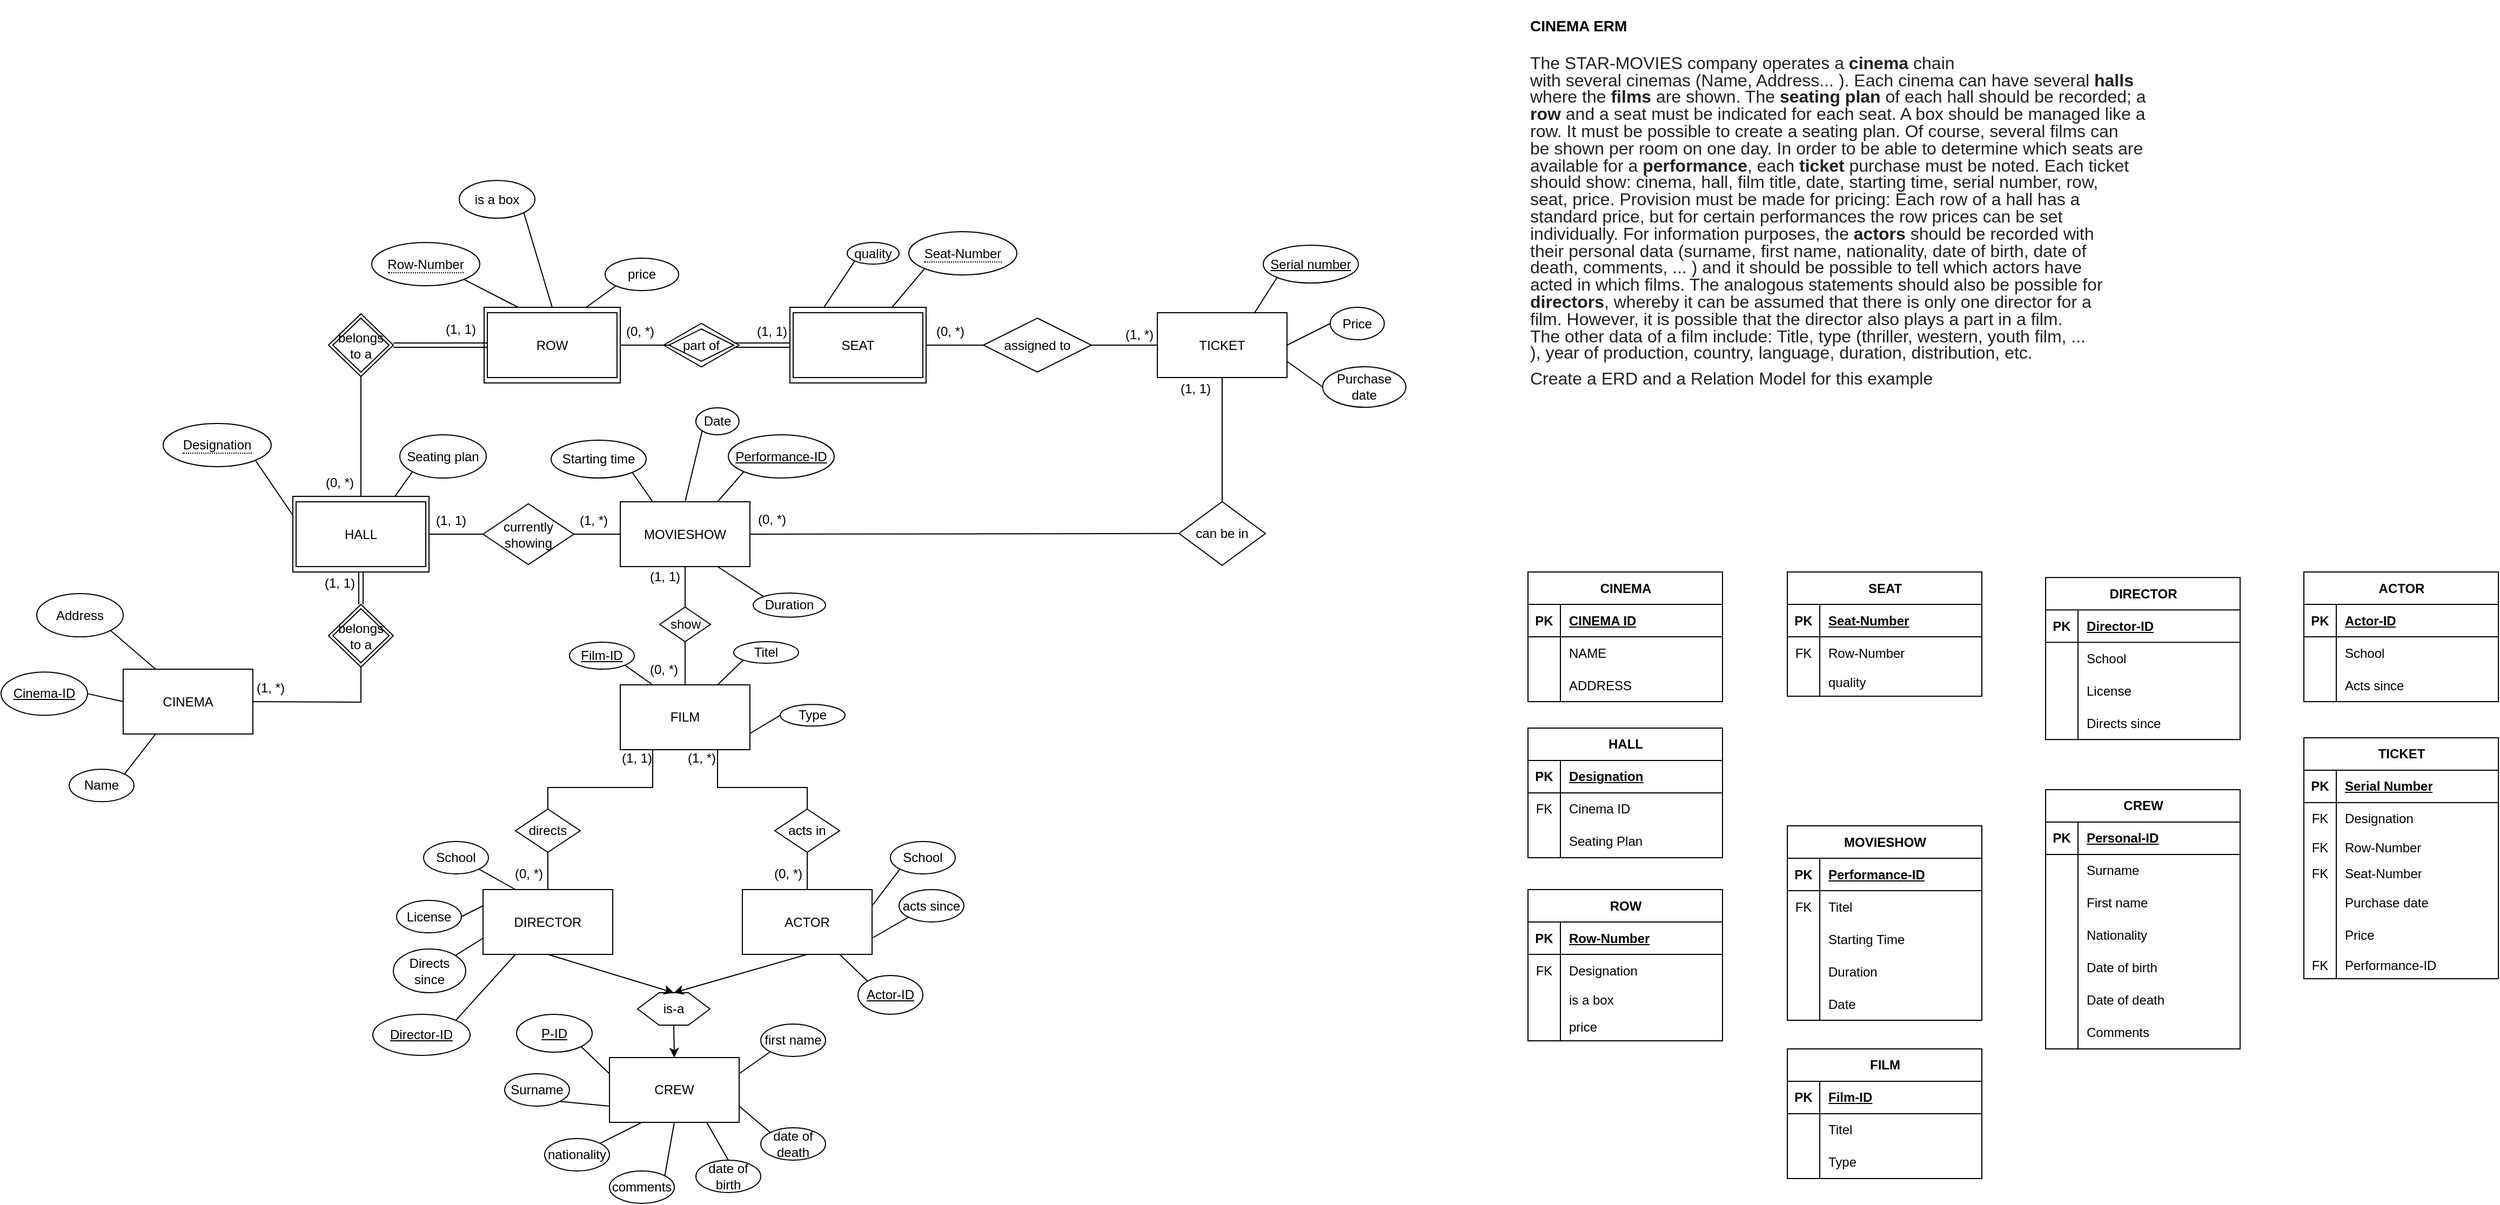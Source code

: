 <mxfile version="24.7.7">
  <diagram name="Seite-1" id="-tbs9R99MU5sMYvW19ob">
    <mxGraphModel dx="1727" dy="949" grid="1" gridSize="10" guides="1" tooltips="1" connect="1" arrows="1" fold="1" page="0" pageScale="1" pageWidth="1654" pageHeight="1169" math="0" shadow="0">
      <root>
        <mxCell id="0" />
        <mxCell id="1" parent="0" />
        <mxCell id="v5bdnCkCeKgytWKSB4Py-86" value="" style="html=1;whiteSpace=wrap;aspect=fixed;shape=isoRectangle;" parent="1" vertex="1">
          <mxGeometry x="963.09" y="311.55" width="69.83" height="41.9" as="geometry" />
        </mxCell>
        <mxCell id="v5bdnCkCeKgytWKSB4Py-83" value="" style="rounded=0;whiteSpace=wrap;html=1;" parent="1" vertex="1">
          <mxGeometry x="1080" y="297.5" width="126" height="70" as="geometry" />
        </mxCell>
        <mxCell id="v5bdnCkCeKgytWKSB4Py-82" value="" style="rounded=0;whiteSpace=wrap;html=1;" parent="1" vertex="1">
          <mxGeometry x="797" y="297.5" width="126" height="70" as="geometry" />
        </mxCell>
        <mxCell id="v5bdnCkCeKgytWKSB4Py-19" value="" style="rounded=0;whiteSpace=wrap;html=1;" parent="1" vertex="1">
          <mxGeometry x="620" y="472.5" width="126" height="70" as="geometry" />
        </mxCell>
        <mxCell id="GuMBQw5mWaE-lglOih7J-1" value="&lt;h1 style=&quot;margin-top: 0px;&quot;&gt;&lt;font style=&quot;font-size: 14px;&quot;&gt;CINEMA ERM&lt;/font&gt;&lt;/h1&gt;&lt;p style=&quot;margin-top:6.0pt;margin-right:0cm;margin-bottom:6.0pt;&lt;br/&gt;margin-left:0cm;text-align:justify;line-height:115%&quot; class=&quot;MsoNormal&quot;&gt;&lt;span style=&quot;line-height: 115%; font-family: Arial, sans-serif; color: rgb(32, 33, 34);&quot; lang=&quot;EN-US&quot;&gt;&lt;font size=&quot;3&quot; style=&quot;&quot;&gt;The STAR-MOVIES company operates a&lt;b&gt; cinema&lt;/b&gt; chain&lt;br&gt;with several cinemas (Name, Address... ). Each cinema can have several &lt;b&gt;halls&lt;/b&gt;&lt;br&gt;where the &lt;b&gt;films&lt;/b&gt; are shown. The &lt;b&gt;seating plan&lt;/b&gt; of each hall should be recorded; a&lt;br&gt;&lt;b&gt;row&lt;/b&gt; and a seat must be indicated for each seat. A box should be managed like a&lt;br&gt;row. It must be possible to create a seating plan. Of course, several films can&lt;br&gt;be shown per room on one day. In order to be able to determine which seats are&lt;br&gt;available for a &lt;b&gt;performance&lt;/b&gt;, each &lt;b&gt;ticket&lt;/b&gt; purchase must be noted. Each ticket&lt;br&gt;should show: cinema, hall, film title, date, starting time, serial number, row,&lt;br&gt;seat, price. Provision must be made for pricing: Each row of a hall has a&lt;br&gt;standard price, but for certain performances the row prices can be set&lt;br&gt;individually. For information purposes, the &lt;b&gt;actors&lt;/b&gt; should be recorded with&lt;br&gt;their personal data (surname, first name, nationality, date of birth, date of&lt;br&gt;death, comments, ... ) and it should be possible to tell which actors have&lt;br&gt;acted in which films. The analogous statements should also be possible for&lt;br&gt;&lt;b&gt;directors&lt;/b&gt;, whereby it can be assumed that there is only one director for a&lt;br&gt;film. However, it is possible that the director also plays a part in a film.&lt;br&gt;The other data of a film include: Title, type (thriller, western, youth film, ...&lt;br&gt;), year of production, country, language, duration, distribution, etc.&lt;/font&gt;&lt;/span&gt;&lt;/p&gt;&lt;p style=&quot;margin-top:6.0pt;margin-right:0cm;margin-bottom:6.0pt;&lt;br/&gt;margin-left:0cm;text-align:justify;line-height:115%&quot; class=&quot;MsoNormal&quot;&gt;&lt;span style=&quot;line-height: 115%; font-family: Arial, sans-serif; color: rgb(32, 33, 34);&quot; lang=&quot;EN-US&quot;&gt;&lt;font size=&quot;3&quot; style=&quot;&quot;&gt;Create a ERD and a Relation Model for this example&lt;/font&gt;&lt;/span&gt;&lt;/p&gt;" style="text;html=1;whiteSpace=wrap;overflow=hidden;rounded=0;" parent="1" vertex="1">
          <mxGeometry x="1763" y="13" width="581" height="402.5" as="geometry" />
        </mxCell>
        <mxCell id="GuMBQw5mWaE-lglOih7J-2" value="CINEMA" style="rounded=0;whiteSpace=wrap;html=1;" parent="1" vertex="1">
          <mxGeometry x="463" y="632.5" width="120" height="60" as="geometry" />
        </mxCell>
        <mxCell id="GuMBQw5mWaE-lglOih7J-3" value="HALL" style="rounded=0;whiteSpace=wrap;html=1;" parent="1" vertex="1">
          <mxGeometry x="623" y="477.5" width="120" height="60" as="geometry" />
        </mxCell>
        <mxCell id="GuMBQw5mWaE-lglOih7J-4" value="ROW" style="rounded=0;whiteSpace=wrap;html=1;" parent="1" vertex="1">
          <mxGeometry x="800" y="302.5" width="120" height="60" as="geometry" />
        </mxCell>
        <mxCell id="GuMBQw5mWaE-lglOih7J-5" value="SEAT" style="rounded=0;whiteSpace=wrap;html=1;" parent="1" vertex="1">
          <mxGeometry x="1083" y="302.5" width="120" height="60" as="geometry" />
        </mxCell>
        <mxCell id="GuMBQw5mWaE-lglOih7J-9" value="part of" style="rhombus;whiteSpace=wrap;html=1;" parent="1" vertex="1">
          <mxGeometry x="968" y="317.5" width="60" height="30" as="geometry" />
        </mxCell>
        <mxCell id="GuMBQw5mWaE-lglOih7J-14" value="show" style="rhombus;whiteSpace=wrap;html=1;" parent="1" vertex="1">
          <mxGeometry x="959.5" y="575" width="47" height="32" as="geometry" />
        </mxCell>
        <mxCell id="GuMBQw5mWaE-lglOih7J-19" value="ACTOR" style="rounded=0;whiteSpace=wrap;html=1;" parent="1" vertex="1">
          <mxGeometry x="1036" y="836.5" width="120" height="60" as="geometry" />
        </mxCell>
        <mxCell id="GuMBQw5mWaE-lglOih7J-20" value="DIRECTOR" style="rounded=0;whiteSpace=wrap;html=1;" parent="1" vertex="1">
          <mxGeometry x="796" y="836.5" width="120" height="60" as="geometry" />
        </mxCell>
        <mxCell id="GuMBQw5mWaE-lglOih7J-22" value="TICKET" style="whiteSpace=wrap;html=1;" parent="1" vertex="1">
          <mxGeometry x="1420" y="302.5" width="120" height="60" as="geometry" />
        </mxCell>
        <mxCell id="GuMBQw5mWaE-lglOih7J-23" value="FILM" style="whiteSpace=wrap;html=1;" parent="1" vertex="1">
          <mxGeometry x="923" y="647" width="120" height="60" as="geometry" />
        </mxCell>
        <mxCell id="GuMBQw5mWaE-lglOih7J-24" value="directs" style="rhombus;whiteSpace=wrap;html=1;" parent="1" vertex="1">
          <mxGeometry x="826" y="762" width="60" height="40" as="geometry" />
        </mxCell>
        <mxCell id="GuMBQw5mWaE-lglOih7J-25" value="acts in" style="rhombus;whiteSpace=wrap;html=1;" parent="1" vertex="1">
          <mxGeometry x="1066" y="762" width="60" height="40" as="geometry" />
        </mxCell>
        <mxCell id="GuMBQw5mWaE-lglOih7J-26" value="" style="endArrow=none;html=1;rounded=0;entryX=0.5;entryY=1;entryDx=0;entryDy=0;exitX=0.5;exitY=0;exitDx=0;exitDy=0;" parent="1" source="GuMBQw5mWaE-lglOih7J-20" target="GuMBQw5mWaE-lglOih7J-24" edge="1">
          <mxGeometry width="50" height="50" relative="1" as="geometry">
            <mxPoint x="836" y="792" as="sourcePoint" />
            <mxPoint x="856" y="802" as="targetPoint" />
          </mxGeometry>
        </mxCell>
        <mxCell id="GuMBQw5mWaE-lglOih7J-27" value="" style="endArrow=none;html=1;rounded=0;entryX=0.5;entryY=0;entryDx=0;entryDy=0;exitX=0.5;exitY=1;exitDx=0;exitDy=0;" parent="1" source="GuMBQw5mWaE-lglOih7J-25" target="GuMBQw5mWaE-lglOih7J-19" edge="1">
          <mxGeometry width="50" height="50" relative="1" as="geometry">
            <mxPoint x="1096" y="802" as="sourcePoint" />
            <mxPoint x="1096" y="732" as="targetPoint" />
          </mxGeometry>
        </mxCell>
        <mxCell id="GuMBQw5mWaE-lglOih7J-29" value="" style="endArrow=none;html=1;rounded=0;exitX=0.5;exitY=1;exitDx=0;exitDy=0;entryX=0.5;entryY=0;entryDx=0;entryDy=0;" parent="1" source="GuMBQw5mWaE-lglOih7J-14" target="GuMBQw5mWaE-lglOih7J-23" edge="1">
          <mxGeometry width="50" height="50" relative="1" as="geometry">
            <mxPoint x="903" y="707" as="sourcePoint" />
            <mxPoint x="923" y="677" as="targetPoint" />
          </mxGeometry>
        </mxCell>
        <mxCell id="GuMBQw5mWaE-lglOih7J-37" value="" style="endArrow=none;html=1;rounded=0;entryX=0;entryY=0.5;entryDx=0;entryDy=0;exitX=1;exitY=0.5;exitDx=0;exitDy=0;shape=link;" parent="1" source="GuMBQw5mWaE-lglOih7J-9" target="v5bdnCkCeKgytWKSB4Py-83" edge="1">
          <mxGeometry width="50" height="50" relative="1" as="geometry">
            <mxPoint x="1590" y="362.5" as="sourcePoint" />
            <mxPoint x="923" y="537.5" as="targetPoint" />
          </mxGeometry>
        </mxCell>
        <mxCell id="GuMBQw5mWaE-lglOih7J-39" value="assigned to" style="rhombus;whiteSpace=wrap;html=1;" parent="1" vertex="1">
          <mxGeometry x="1259" y="307.5" width="100" height="50" as="geometry" />
        </mxCell>
        <mxCell id="GuMBQw5mWaE-lglOih7J-49" value="&lt;u&gt;Cinema-ID&lt;/u&gt;" style="ellipse;whiteSpace=wrap;html=1;" parent="1" vertex="1">
          <mxGeometry x="350" y="635.18" width="80" height="40" as="geometry" />
        </mxCell>
        <mxCell id="GuMBQw5mWaE-lglOih7J-50" value="Address" style="ellipse;whiteSpace=wrap;html=1;" parent="1" vertex="1">
          <mxGeometry x="383" y="562.5" width="80" height="40" as="geometry" />
        </mxCell>
        <mxCell id="GuMBQw5mWaE-lglOih7J-51" value="Name" style="ellipse;whiteSpace=wrap;html=1;" parent="1" vertex="1">
          <mxGeometry x="413" y="725.18" width="60" height="30" as="geometry" />
        </mxCell>
        <mxCell id="GuMBQw5mWaE-lglOih7J-52" value="" style="endArrow=none;html=1;rounded=0;exitX=1;exitY=0.5;exitDx=0;exitDy=0;entryX=0;entryY=0.5;entryDx=0;entryDy=0;" parent="1" source="GuMBQw5mWaE-lglOih7J-49" target="GuMBQw5mWaE-lglOih7J-2" edge="1">
          <mxGeometry width="50" height="50" relative="1" as="geometry">
            <mxPoint x="443" y="635.18" as="sourcePoint" />
            <mxPoint x="463" y="605.18" as="targetPoint" />
          </mxGeometry>
        </mxCell>
        <mxCell id="GuMBQw5mWaE-lglOih7J-56" value="" style="endArrow=none;html=1;rounded=0;entryX=1;entryY=1;entryDx=0;entryDy=0;exitX=0.25;exitY=0;exitDx=0;exitDy=0;" parent="1" source="GuMBQw5mWaE-lglOih7J-2" target="GuMBQw5mWaE-lglOih7J-50" edge="1">
          <mxGeometry width="50" height="50" relative="1" as="geometry">
            <mxPoint x="523" y="625.18" as="sourcePoint" />
            <mxPoint x="461.284" y="599.822" as="targetPoint" />
          </mxGeometry>
        </mxCell>
        <mxCell id="GuMBQw5mWaE-lglOih7J-57" value="" style="endArrow=none;html=1;rounded=0;entryX=0.25;entryY=1;entryDx=0;entryDy=0;exitX=1;exitY=0;exitDx=0;exitDy=0;" parent="1" source="GuMBQw5mWaE-lglOih7J-51" target="GuMBQw5mWaE-lglOih7J-2" edge="1">
          <mxGeometry width="50" height="50" relative="1" as="geometry">
            <mxPoint x="453" y="745.18" as="sourcePoint" />
            <mxPoint x="503" y="695.18" as="targetPoint" />
          </mxGeometry>
        </mxCell>
        <mxCell id="GuMBQw5mWaE-lglOih7J-62" value="acts since" style="ellipse;whiteSpace=wrap;html=1;" parent="1" vertex="1">
          <mxGeometry x="1181" y="836.5" width="60" height="30" as="geometry" />
        </mxCell>
        <mxCell id="GuMBQw5mWaE-lglOih7J-69" value="" style="endArrow=none;html=1;rounded=0;entryX=1;entryY=0.75;entryDx=0;entryDy=0;exitX=0;exitY=1;exitDx=0;exitDy=0;" parent="1" source="GuMBQw5mWaE-lglOih7J-62" target="GuMBQw5mWaE-lglOih7J-19" edge="1">
          <mxGeometry width="50" height="50" relative="1" as="geometry">
            <mxPoint x="1116" y="946.5" as="sourcePoint" />
            <mxPoint x="1166" y="896.5" as="targetPoint" />
          </mxGeometry>
        </mxCell>
        <mxCell id="GuMBQw5mWaE-lglOih7J-70" value="School" style="ellipse;whiteSpace=wrap;html=1;" parent="1" vertex="1">
          <mxGeometry x="741" y="792" width="60" height="30" as="geometry" />
        </mxCell>
        <mxCell id="GuMBQw5mWaE-lglOih7J-71" value="License" style="ellipse;whiteSpace=wrap;html=1;" parent="1" vertex="1">
          <mxGeometry x="716" y="846.5" width="60" height="30" as="geometry" />
        </mxCell>
        <mxCell id="GuMBQw5mWaE-lglOih7J-72" value="Directs since" style="ellipse;whiteSpace=wrap;html=1;" parent="1" vertex="1">
          <mxGeometry x="713" y="891.5" width="67" height="40.5" as="geometry" />
        </mxCell>
        <mxCell id="GuMBQw5mWaE-lglOih7J-77" value="" style="endArrow=none;html=1;rounded=0;exitX=1;exitY=0.5;exitDx=0;exitDy=0;entryX=0;entryY=0.25;entryDx=0;entryDy=0;" parent="1" source="GuMBQw5mWaE-lglOih7J-71" target="GuMBQw5mWaE-lglOih7J-20" edge="1">
          <mxGeometry width="50" height="50" relative="1" as="geometry">
            <mxPoint x="813" y="886.5" as="sourcePoint" />
            <mxPoint x="863" y="836.5" as="targetPoint" />
          </mxGeometry>
        </mxCell>
        <mxCell id="GuMBQw5mWaE-lglOih7J-78" value="" style="endArrow=none;html=1;rounded=0;exitX=1;exitY=1;exitDx=0;exitDy=0;entryX=0.25;entryY=0;entryDx=0;entryDy=0;" parent="1" source="GuMBQw5mWaE-lglOih7J-70" target="GuMBQw5mWaE-lglOih7J-20" edge="1">
          <mxGeometry width="50" height="50" relative="1" as="geometry">
            <mxPoint x="776" y="836.5" as="sourcePoint" />
            <mxPoint x="826" y="786.5" as="targetPoint" />
          </mxGeometry>
        </mxCell>
        <mxCell id="GuMBQw5mWaE-lglOih7J-79" value="" style="endArrow=none;html=1;rounded=0;exitX=1;exitY=0;exitDx=0;exitDy=0;entryX=0;entryY=0.75;entryDx=0;entryDy=0;" parent="1" source="GuMBQw5mWaE-lglOih7J-72" target="GuMBQw5mWaE-lglOih7J-20" edge="1">
          <mxGeometry width="50" height="50" relative="1" as="geometry">
            <mxPoint x="814.724" y="901.155" as="sourcePoint" />
            <mxPoint x="873" y="866.5" as="targetPoint" />
          </mxGeometry>
        </mxCell>
        <mxCell id="GuMBQw5mWaE-lglOih7J-83" value="Titel" style="ellipse;whiteSpace=wrap;html=1;" parent="1" vertex="1">
          <mxGeometry x="1028" y="607" width="60" height="20" as="geometry" />
        </mxCell>
        <mxCell id="GuMBQw5mWaE-lglOih7J-84" value="&lt;u&gt;Film-ID&lt;/u&gt;" style="ellipse;whiteSpace=wrap;html=1;" parent="1" vertex="1">
          <mxGeometry x="876" y="607.5" width="60" height="25" as="geometry" />
        </mxCell>
        <mxCell id="GuMBQw5mWaE-lglOih7J-85" value="" style="endArrow=none;html=1;rounded=0;entryX=1;entryY=1;entryDx=0;entryDy=0;exitX=0.25;exitY=0;exitDx=0;exitDy=0;" parent="1" source="GuMBQw5mWaE-lglOih7J-23" target="GuMBQw5mWaE-lglOih7J-84" edge="1">
          <mxGeometry width="50" height="50" relative="1" as="geometry">
            <mxPoint x="903" y="657" as="sourcePoint" />
            <mxPoint x="953" y="607" as="targetPoint" />
          </mxGeometry>
        </mxCell>
        <mxCell id="GuMBQw5mWaE-lglOih7J-86" value="" style="endArrow=none;html=1;rounded=0;exitX=0.75;exitY=0;exitDx=0;exitDy=0;entryX=0;entryY=1;entryDx=0;entryDy=0;" parent="1" source="GuMBQw5mWaE-lglOih7J-23" target="GuMBQw5mWaE-lglOih7J-83" edge="1">
          <mxGeometry width="50" height="50" relative="1" as="geometry">
            <mxPoint x="1023" y="647" as="sourcePoint" />
            <mxPoint x="1073" y="597" as="targetPoint" />
          </mxGeometry>
        </mxCell>
        <mxCell id="GuMBQw5mWaE-lglOih7J-93" value="is a box" style="ellipse;whiteSpace=wrap;html=1;" parent="1" vertex="1">
          <mxGeometry x="774" y="180" width="70" height="35" as="geometry" />
        </mxCell>
        <mxCell id="GuMBQw5mWaE-lglOih7J-97" value="&lt;u&gt;Serial number&lt;/u&gt;" style="ellipse;whiteSpace=wrap;html=1;" parent="1" vertex="1">
          <mxGeometry x="1518" y="240" width="88" height="35" as="geometry" />
        </mxCell>
        <mxCell id="GuMBQw5mWaE-lglOih7J-98" value="" style="endArrow=none;html=1;rounded=0;exitX=0.75;exitY=0;exitDx=0;exitDy=0;entryX=0;entryY=1;entryDx=0;entryDy=0;" parent="1" source="GuMBQw5mWaE-lglOih7J-22" target="GuMBQw5mWaE-lglOih7J-97" edge="1">
          <mxGeometry width="50" height="50" relative="1" as="geometry">
            <mxPoint x="1488" y="307.5" as="sourcePoint" />
            <mxPoint x="1538" y="257.5" as="targetPoint" />
          </mxGeometry>
        </mxCell>
        <mxCell id="GuMBQw5mWaE-lglOih7J-101" value="Purchase date" style="ellipse;whiteSpace=wrap;html=1;" parent="1" vertex="1">
          <mxGeometry x="1573" y="352.5" width="77" height="37.5" as="geometry" />
        </mxCell>
        <mxCell id="GuMBQw5mWaE-lglOih7J-102" value="" style="endArrow=none;html=1;rounded=0;exitX=1;exitY=0.75;exitDx=0;exitDy=0;entryX=0;entryY=0.5;entryDx=0;entryDy=0;" parent="1" source="GuMBQw5mWaE-lglOih7J-22" target="GuMBQw5mWaE-lglOih7J-101" edge="1">
          <mxGeometry width="50" height="50" relative="1" as="geometry">
            <mxPoint x="1538" y="437.5" as="sourcePoint" />
            <mxPoint x="1588" y="387.5" as="targetPoint" />
          </mxGeometry>
        </mxCell>
        <mxCell id="GuMBQw5mWaE-lglOih7J-109" value="Price" style="ellipse;whiteSpace=wrap;html=1;" parent="1" vertex="1">
          <mxGeometry x="1580" y="297.5" width="50" height="30" as="geometry" />
        </mxCell>
        <mxCell id="GuMBQw5mWaE-lglOih7J-112" value="Starting time" style="ellipse;whiteSpace=wrap;html=1;" parent="1" vertex="1">
          <mxGeometry x="859" y="420.5" width="88" height="35" as="geometry" />
        </mxCell>
        <mxCell id="GuMBQw5mWaE-lglOih7J-113" value="" style="endArrow=none;html=1;rounded=0;exitX=1;exitY=1;exitDx=0;exitDy=0;entryX=0.25;entryY=0;entryDx=0;entryDy=0;" parent="1" source="GuMBQw5mWaE-lglOih7J-112" target="v5bdnCkCeKgytWKSB4Py-90" edge="1">
          <mxGeometry width="50" height="50" relative="1" as="geometry">
            <mxPoint x="1468" y="287.5" as="sourcePoint" />
            <mxPoint x="1518" y="237.5" as="targetPoint" />
          </mxGeometry>
        </mxCell>
        <mxCell id="GuMBQw5mWaE-lglOih7J-116" value="" style="endArrow=none;html=1;rounded=0;entryX=0;entryY=0.5;entryDx=0;entryDy=0;exitX=1;exitY=0.5;exitDx=0;exitDy=0;" parent="1" source="GuMBQw5mWaE-lglOih7J-22" target="GuMBQw5mWaE-lglOih7J-109" edge="1">
          <mxGeometry width="50" height="50" relative="1" as="geometry">
            <mxPoint x="1168" y="427.5" as="sourcePoint" />
            <mxPoint x="1218" y="377.5" as="targetPoint" />
          </mxGeometry>
        </mxCell>
        <mxCell id="v5bdnCkCeKgytWKSB4Py-1" value="price" style="ellipse;whiteSpace=wrap;html=1;" parent="1" vertex="1">
          <mxGeometry x="909" y="252" width="68" height="30" as="geometry" />
        </mxCell>
        <mxCell id="v5bdnCkCeKgytWKSB4Py-3" value="quality" style="ellipse;whiteSpace=wrap;html=1;" parent="1" vertex="1">
          <mxGeometry x="1133" y="237.5" width="48" height="20" as="geometry" />
        </mxCell>
        <mxCell id="v5bdnCkCeKgytWKSB4Py-5" value="" style="endArrow=none;html=1;rounded=0;entryX=0;entryY=1;entryDx=0;entryDy=0;exitX=0.25;exitY=0;exitDx=0;exitDy=0;" parent="1" source="v5bdnCkCeKgytWKSB4Py-83" target="v5bdnCkCeKgytWKSB4Py-3" edge="1">
          <mxGeometry width="50" height="50" relative="1" as="geometry">
            <mxPoint x="1110" y="292.5" as="sourcePoint" />
            <mxPoint x="1524" y="32.5" as="targetPoint" />
          </mxGeometry>
        </mxCell>
        <mxCell id="v5bdnCkCeKgytWKSB4Py-6" value="" style="endArrow=none;html=1;rounded=0;exitX=0.75;exitY=0;exitDx=0;exitDy=0;entryX=0;entryY=1;entryDx=0;entryDy=0;" parent="1" source="v5bdnCkCeKgytWKSB4Py-82" target="v5bdnCkCeKgytWKSB4Py-1" edge="1">
          <mxGeometry width="50" height="50" relative="1" as="geometry">
            <mxPoint x="1356" y="-17.5" as="sourcePoint" />
            <mxPoint x="1579" y="-27.5" as="targetPoint" />
          </mxGeometry>
        </mxCell>
        <mxCell id="v5bdnCkCeKgytWKSB4Py-9" value="" style="endArrow=none;html=1;rounded=0;entryX=0;entryY=0.5;entryDx=0;entryDy=0;exitX=1;exitY=0.5;exitDx=0;exitDy=0;" parent="1" source="v5bdnCkCeKgytWKSB4Py-82" target="GuMBQw5mWaE-lglOih7J-9" edge="1">
          <mxGeometry width="50" height="50" relative="1" as="geometry">
            <mxPoint x="920" y="332.5" as="sourcePoint" />
            <mxPoint x="780" y="477.5" as="targetPoint" />
          </mxGeometry>
        </mxCell>
        <mxCell id="v5bdnCkCeKgytWKSB4Py-13" value="" style="endArrow=none;html=1;rounded=0;entryX=0;entryY=0.5;entryDx=0;entryDy=0;exitX=1;exitY=0.5;exitDx=0;exitDy=0;shape=link;" parent="1" source="v5bdnCkCeKgytWKSB4Py-98" target="GuMBQw5mWaE-lglOih7J-4" edge="1">
          <mxGeometry width="50" height="50" relative="1" as="geometry">
            <mxPoint x="718" y="332.5" as="sourcePoint" />
            <mxPoint x="820" y="467.5" as="targetPoint" />
          </mxGeometry>
        </mxCell>
        <mxCell id="v5bdnCkCeKgytWKSB4Py-14" value="" style="endArrow=none;html=1;rounded=0;entryX=0.5;entryY=1;entryDx=0;entryDy=0;exitX=0.5;exitY=0;exitDx=0;exitDy=0;" parent="1" source="v5bdnCkCeKgytWKSB4Py-19" target="v5bdnCkCeKgytWKSB4Py-98" edge="1">
          <mxGeometry width="50" height="50" relative="1" as="geometry">
            <mxPoint x="660" y="447.5" as="sourcePoint" />
            <mxPoint x="683" y="357.5" as="targetPoint" />
          </mxGeometry>
        </mxCell>
        <mxCell id="v5bdnCkCeKgytWKSB4Py-17" value="(1, 1)" style="text;html=1;align=center;verticalAlign=middle;resizable=0;points=[];autosize=1;strokeColor=none;fillColor=none;" parent="1" vertex="1">
          <mxGeometry x="1038" y="305" width="50" height="30" as="geometry" />
        </mxCell>
        <mxCell id="v5bdnCkCeKgytWKSB4Py-18" value="(1, *)" style="text;html=1;align=center;verticalAlign=middle;resizable=0;points=[];autosize=1;strokeColor=none;fillColor=none;" parent="1" vertex="1">
          <mxGeometry x="574" y="635.18" width="50" height="30" as="geometry" />
        </mxCell>
        <mxCell id="v5bdnCkCeKgytWKSB4Py-24" value="CREW" style="rounded=0;whiteSpace=wrap;html=1;" parent="1" vertex="1">
          <mxGeometry x="913" y="992" width="120" height="60" as="geometry" />
        </mxCell>
        <mxCell id="v5bdnCkCeKgytWKSB4Py-26" value="Surname" style="ellipse;whiteSpace=wrap;html=1;" parent="1" vertex="1">
          <mxGeometry x="816" y="1007" width="60" height="30" as="geometry" />
        </mxCell>
        <mxCell id="v5bdnCkCeKgytWKSB4Py-27" value="first name" style="ellipse;whiteSpace=wrap;html=1;" parent="1" vertex="1">
          <mxGeometry x="1053" y="961" width="60" height="30" as="geometry" />
        </mxCell>
        <mxCell id="v5bdnCkCeKgytWKSB4Py-28" value="nationality" style="ellipse;whiteSpace=wrap;html=1;" parent="1" vertex="1">
          <mxGeometry x="853" y="1067" width="60" height="30" as="geometry" />
        </mxCell>
        <mxCell id="v5bdnCkCeKgytWKSB4Py-29" value="date of birth" style="ellipse;whiteSpace=wrap;html=1;" parent="1" vertex="1">
          <mxGeometry x="993" y="1087" width="60" height="30" as="geometry" />
        </mxCell>
        <mxCell id="v5bdnCkCeKgytWKSB4Py-30" value="date of death" style="ellipse;whiteSpace=wrap;html=1;" parent="1" vertex="1">
          <mxGeometry x="1053" y="1057" width="60" height="30" as="geometry" />
        </mxCell>
        <mxCell id="v5bdnCkCeKgytWKSB4Py-31" value="comments" style="ellipse;whiteSpace=wrap;html=1;" parent="1" vertex="1">
          <mxGeometry x="913" y="1097" width="60" height="30" as="geometry" />
        </mxCell>
        <mxCell id="v5bdnCkCeKgytWKSB4Py-32" value="" style="endArrow=none;html=1;rounded=0;exitX=0;exitY=0.75;exitDx=0;exitDy=0;entryX=1;entryY=1;entryDx=0;entryDy=0;" parent="1" source="v5bdnCkCeKgytWKSB4Py-24" target="v5bdnCkCeKgytWKSB4Py-26" edge="1">
          <mxGeometry width="50" height="50" relative="1" as="geometry">
            <mxPoint x="1033" y="937" as="sourcePoint" />
            <mxPoint x="1083" y="887" as="targetPoint" />
          </mxGeometry>
        </mxCell>
        <mxCell id="v5bdnCkCeKgytWKSB4Py-33" value="" style="endArrow=none;html=1;rounded=0;exitX=1;exitY=0.25;exitDx=0;exitDy=0;entryX=0;entryY=1;entryDx=0;entryDy=0;" parent="1" source="v5bdnCkCeKgytWKSB4Py-24" target="v5bdnCkCeKgytWKSB4Py-27" edge="1">
          <mxGeometry width="50" height="50" relative="1" as="geometry">
            <mxPoint x="1033" y="937" as="sourcePoint" />
            <mxPoint x="1083" y="887" as="targetPoint" />
          </mxGeometry>
        </mxCell>
        <mxCell id="v5bdnCkCeKgytWKSB4Py-34" value="" style="endArrow=none;html=1;rounded=0;exitX=1;exitY=0;exitDx=0;exitDy=0;entryX=0.25;entryY=1;entryDx=0;entryDy=0;" parent="1" source="v5bdnCkCeKgytWKSB4Py-28" target="v5bdnCkCeKgytWKSB4Py-24" edge="1">
          <mxGeometry width="50" height="50" relative="1" as="geometry">
            <mxPoint x="1033" y="937" as="sourcePoint" />
            <mxPoint x="1083" y="887" as="targetPoint" />
          </mxGeometry>
        </mxCell>
        <mxCell id="v5bdnCkCeKgytWKSB4Py-35" value="" style="endArrow=none;html=1;rounded=0;entryX=0.5;entryY=1;entryDx=0;entryDy=0;exitX=1;exitY=0;exitDx=0;exitDy=0;" parent="1" source="v5bdnCkCeKgytWKSB4Py-31" target="v5bdnCkCeKgytWKSB4Py-24" edge="1">
          <mxGeometry width="50" height="50" relative="1" as="geometry">
            <mxPoint x="913" y="1117" as="sourcePoint" />
            <mxPoint x="963" y="1067" as="targetPoint" />
          </mxGeometry>
        </mxCell>
        <mxCell id="v5bdnCkCeKgytWKSB4Py-36" value="" style="endArrow=none;html=1;rounded=0;entryX=0.75;entryY=1;entryDx=0;entryDy=0;exitX=0.5;exitY=0;exitDx=0;exitDy=0;" parent="1" source="v5bdnCkCeKgytWKSB4Py-29" target="v5bdnCkCeKgytWKSB4Py-24" edge="1">
          <mxGeometry width="50" height="50" relative="1" as="geometry">
            <mxPoint x="963" y="1097" as="sourcePoint" />
            <mxPoint x="1013" y="1047" as="targetPoint" />
          </mxGeometry>
        </mxCell>
        <mxCell id="v5bdnCkCeKgytWKSB4Py-37" value="" style="endArrow=none;html=1;rounded=0;entryX=1;entryY=0.75;entryDx=0;entryDy=0;exitX=0;exitY=0;exitDx=0;exitDy=0;" parent="1" source="v5bdnCkCeKgytWKSB4Py-30" target="v5bdnCkCeKgytWKSB4Py-24" edge="1">
          <mxGeometry width="50" height="50" relative="1" as="geometry">
            <mxPoint x="993" y="1097" as="sourcePoint" />
            <mxPoint x="1043" y="1047" as="targetPoint" />
          </mxGeometry>
        </mxCell>
        <mxCell id="v5bdnCkCeKgytWKSB4Py-48" value="(1, 1)" style="text;html=1;align=center;verticalAlign=middle;resizable=0;points=[];autosize=1;strokeColor=none;fillColor=none;" parent="1" vertex="1">
          <mxGeometry x="939" y="532" width="50" height="30" as="geometry" />
        </mxCell>
        <mxCell id="v5bdnCkCeKgytWKSB4Py-49" value="(0, *)" style="text;html=1;align=center;verticalAlign=middle;resizable=0;points=[];autosize=1;strokeColor=none;fillColor=none;" parent="1" vertex="1">
          <mxGeometry x="938" y="617.5" width="50" height="30" as="geometry" />
        </mxCell>
        <mxCell id="v5bdnCkCeKgytWKSB4Py-53" value="(0, *)" style="text;html=1;align=center;verticalAlign=middle;resizable=0;points=[];autosize=1;strokeColor=none;fillColor=none;" parent="1" vertex="1">
          <mxGeometry x="916" y="305" width="50" height="30" as="geometry" />
        </mxCell>
        <mxCell id="v5bdnCkCeKgytWKSB4Py-55" value="&lt;u&gt;P-ID&lt;br&gt;&lt;/u&gt;" style="ellipse;whiteSpace=wrap;html=1;" parent="1" vertex="1">
          <mxGeometry x="827" y="952" width="70" height="35" as="geometry" />
        </mxCell>
        <mxCell id="v5bdnCkCeKgytWKSB4Py-56" value="" style="endArrow=none;html=1;rounded=0;exitX=1;exitY=1;exitDx=0;exitDy=0;entryX=0;entryY=0.25;entryDx=0;entryDy=0;" parent="1" source="v5bdnCkCeKgytWKSB4Py-55" target="v5bdnCkCeKgytWKSB4Py-24" edge="1">
          <mxGeometry width="50" height="50" relative="1" as="geometry">
            <mxPoint x="866" y="1027" as="sourcePoint" />
            <mxPoint x="916" y="977" as="targetPoint" />
          </mxGeometry>
        </mxCell>
        <mxCell id="v5bdnCkCeKgytWKSB4Py-59" value="(0, *)" style="text;html=1;align=center;verticalAlign=middle;resizable=0;points=[];autosize=1;strokeColor=none;fillColor=none;" parent="1" vertex="1">
          <mxGeometry x="1203" y="305" width="50" height="30" as="geometry" />
        </mxCell>
        <mxCell id="v5bdnCkCeKgytWKSB4Py-60" value="(1, 1)" style="text;html=1;align=center;verticalAlign=middle;resizable=0;points=[];autosize=1;strokeColor=none;fillColor=none;" parent="1" vertex="1">
          <mxGeometry x="750" y="302.5" width="50" height="30" as="geometry" />
        </mxCell>
        <mxCell id="v5bdnCkCeKgytWKSB4Py-62" value="(0, *)" style="text;html=1;align=center;verticalAlign=middle;resizable=0;points=[];autosize=1;strokeColor=none;fillColor=none;" parent="1" vertex="1">
          <mxGeometry x="638" y="445" width="50" height="30" as="geometry" />
        </mxCell>
        <mxCell id="v5bdnCkCeKgytWKSB4Py-64" value="" style="endArrow=none;html=1;rounded=0;exitX=1;exitY=1;exitDx=0;exitDy=0;entryX=0;entryY=0.25;entryDx=0;entryDy=0;" parent="1" source="v5bdnCkCeKgytWKSB4Py-94" target="v5bdnCkCeKgytWKSB4Py-19" edge="1">
          <mxGeometry width="50" height="50" relative="1" as="geometry">
            <mxPoint x="598.284" y="469.142" as="sourcePoint" />
            <mxPoint x="590" y="482.5" as="targetPoint" />
          </mxGeometry>
        </mxCell>
        <mxCell id="v5bdnCkCeKgytWKSB4Py-67" value="" style="endArrow=none;html=1;rounded=0;exitX=0.75;exitY=0;exitDx=0;exitDy=0;entryX=0;entryY=1;entryDx=0;entryDy=0;" parent="1" source="v5bdnCkCeKgytWKSB4Py-83" target="v5bdnCkCeKgytWKSB4Py-96" edge="1">
          <mxGeometry width="50" height="50" relative="1" as="geometry">
            <mxPoint x="852.5" y="-57.5" as="sourcePoint" />
            <mxPoint x="1202.282" y="266.703" as="targetPoint" />
          </mxGeometry>
        </mxCell>
        <mxCell id="v5bdnCkCeKgytWKSB4Py-68" value="" style="endArrow=none;html=1;rounded=0;exitX=0.25;exitY=0;exitDx=0;exitDy=0;entryX=1;entryY=1;entryDx=0;entryDy=0;" parent="1" source="v5bdnCkCeKgytWKSB4Py-82" target="v5bdnCkCeKgytWKSB4Py-95" edge="1">
          <mxGeometry width="50" height="50" relative="1" as="geometry">
            <mxPoint x="991.5" y="-57.5" as="sourcePoint" />
            <mxPoint x="790.606" y="266.756" as="targetPoint" />
          </mxGeometry>
        </mxCell>
        <mxCell id="v5bdnCkCeKgytWKSB4Py-69" value="" style="endArrow=none;html=1;rounded=0;exitX=0.5;exitY=0;exitDx=0;exitDy=0;entryX=0.25;entryY=1;entryDx=0;entryDy=0;" parent="1" source="GuMBQw5mWaE-lglOih7J-24" target="GuMBQw5mWaE-lglOih7J-23" edge="1">
          <mxGeometry width="50" height="50" relative="1" as="geometry">
            <mxPoint x="1080" y="762" as="sourcePoint" />
            <mxPoint x="1130" y="712" as="targetPoint" />
            <Array as="points">
              <mxPoint x="856" y="742" />
              <mxPoint x="953" y="742" />
            </Array>
          </mxGeometry>
        </mxCell>
        <mxCell id="v5bdnCkCeKgytWKSB4Py-70" value="" style="endArrow=none;html=1;rounded=0;exitX=0.5;exitY=0;exitDx=0;exitDy=0;entryX=0.75;entryY=1;entryDx=0;entryDy=0;" parent="1" source="GuMBQw5mWaE-lglOih7J-25" target="GuMBQw5mWaE-lglOih7J-23" edge="1">
          <mxGeometry width="50" height="50" relative="1" as="geometry">
            <mxPoint x="1080" y="762" as="sourcePoint" />
            <mxPoint x="1130" y="712" as="targetPoint" />
            <Array as="points">
              <mxPoint x="1096" y="742" />
              <mxPoint x="1013" y="742" />
            </Array>
          </mxGeometry>
        </mxCell>
        <mxCell id="v5bdnCkCeKgytWKSB4Py-71" value="is-a" style="shape=hexagon;perimeter=hexagonPerimeter2;whiteSpace=wrap;html=1;fixedSize=1;" parent="1" vertex="1">
          <mxGeometry x="939" y="932" width="67" height="30" as="geometry" />
        </mxCell>
        <mxCell id="v5bdnCkCeKgytWKSB4Py-72" value="" style="endArrow=classic;html=1;rounded=0;exitX=0.5;exitY=1;exitDx=0;exitDy=0;entryX=0.5;entryY=0;entryDx=0;entryDy=0;" parent="1" source="GuMBQw5mWaE-lglOih7J-19" target="v5bdnCkCeKgytWKSB4Py-71" edge="1">
          <mxGeometry width="50" height="50" relative="1" as="geometry">
            <mxPoint x="1063" y="982" as="sourcePoint" />
            <mxPoint x="1113" y="932" as="targetPoint" />
          </mxGeometry>
        </mxCell>
        <mxCell id="v5bdnCkCeKgytWKSB4Py-73" value="" style="endArrow=classic;html=1;rounded=0;exitX=0.5;exitY=1;exitDx=0;exitDy=0;entryX=0.5;entryY=0;entryDx=0;entryDy=0;" parent="1" source="GuMBQw5mWaE-lglOih7J-20" target="v5bdnCkCeKgytWKSB4Py-71" edge="1">
          <mxGeometry width="50" height="50" relative="1" as="geometry">
            <mxPoint x="883" y="1052" as="sourcePoint" />
            <mxPoint x="933" y="1002" as="targetPoint" />
          </mxGeometry>
        </mxCell>
        <mxCell id="v5bdnCkCeKgytWKSB4Py-74" value="" style="endArrow=classic;html=1;rounded=0;exitX=0.5;exitY=1;exitDx=0;exitDy=0;entryX=0.5;entryY=0;entryDx=0;entryDy=0;" parent="1" source="v5bdnCkCeKgytWKSB4Py-71" target="v5bdnCkCeKgytWKSB4Py-24" edge="1">
          <mxGeometry width="50" height="50" relative="1" as="geometry">
            <mxPoint x="1013" y="1032" as="sourcePoint" />
            <mxPoint x="1063" y="982" as="targetPoint" />
          </mxGeometry>
        </mxCell>
        <mxCell id="v5bdnCkCeKgytWKSB4Py-76" value="School" style="ellipse;whiteSpace=wrap;html=1;" parent="1" vertex="1">
          <mxGeometry x="1173" y="792" width="60" height="30" as="geometry" />
        </mxCell>
        <mxCell id="v5bdnCkCeKgytWKSB4Py-77" value="" style="endArrow=none;html=1;rounded=0;exitX=1;exitY=0.25;exitDx=0;exitDy=0;entryX=0;entryY=1;entryDx=0;entryDy=0;" parent="1" source="GuMBQw5mWaE-lglOih7J-19" target="v5bdnCkCeKgytWKSB4Py-76" edge="1">
          <mxGeometry width="50" height="50" relative="1" as="geometry">
            <mxPoint x="1150" y="942" as="sourcePoint" />
            <mxPoint x="1200" y="892" as="targetPoint" />
          </mxGeometry>
        </mxCell>
        <mxCell id="v5bdnCkCeKgytWKSB4Py-81" value="" style="endArrow=none;html=1;rounded=0;exitX=0.5;exitY=0;exitDx=0;exitDy=0;entryX=0.5;entryY=1;entryDx=0;entryDy=0;shape=link;" parent="1" source="v5bdnCkCeKgytWKSB4Py-99" target="v5bdnCkCeKgytWKSB4Py-19" edge="1">
          <mxGeometry width="50" height="50" relative="1" as="geometry">
            <mxPoint x="683" y="562.5" as="sourcePoint" />
            <mxPoint x="720" y="522.5" as="targetPoint" />
          </mxGeometry>
        </mxCell>
        <mxCell id="v5bdnCkCeKgytWKSB4Py-84" value="" style="endArrow=none;html=1;rounded=0;exitX=0.5;exitY=1;exitDx=0;exitDy=0;entryX=0.5;entryY=0;entryDx=0;entryDy=0;" parent="1" source="v5bdnCkCeKgytWKSB4Py-90" target="GuMBQw5mWaE-lglOih7J-14" edge="1">
          <mxGeometry width="50" height="50" relative="1" as="geometry">
            <mxPoint x="857" y="692" as="sourcePoint" />
            <mxPoint x="907" y="642" as="targetPoint" />
          </mxGeometry>
        </mxCell>
        <mxCell id="v5bdnCkCeKgytWKSB4Py-85" value="" style="endArrow=none;html=1;rounded=0;entryX=1;entryY=1;entryDx=0;entryDy=0;exitX=0.5;exitY=0;exitDx=0;exitDy=0;" parent="1" source="v5bdnCkCeKgytWKSB4Py-82" target="GuMBQw5mWaE-lglOih7J-93" edge="1">
          <mxGeometry width="50" height="50" relative="1" as="geometry">
            <mxPoint x="804.5" y="-23.75" as="sourcePoint" />
            <mxPoint x="861" y="262.5" as="targetPoint" />
          </mxGeometry>
        </mxCell>
        <mxCell id="v5bdnCkCeKgytWKSB4Py-87" value="" style="endArrow=none;html=1;rounded=0;exitX=1;exitY=0.5;exitDx=0;exitDy=0;entryX=0;entryY=0.5;entryDx=0;entryDy=0;" parent="1" source="v5bdnCkCeKgytWKSB4Py-83" target="GuMBQw5mWaE-lglOih7J-39" edge="1">
          <mxGeometry width="50" height="50" relative="1" as="geometry">
            <mxPoint x="1210" y="352.5" as="sourcePoint" />
            <mxPoint x="1260" y="302.5" as="targetPoint" />
          </mxGeometry>
        </mxCell>
        <mxCell id="v5bdnCkCeKgytWKSB4Py-88" value="" style="endArrow=none;html=1;rounded=0;exitX=1;exitY=0.5;exitDx=0;exitDy=0;entryX=0;entryY=0.5;entryDx=0;entryDy=0;" parent="1" source="GuMBQw5mWaE-lglOih7J-39" target="GuMBQw5mWaE-lglOih7J-22" edge="1">
          <mxGeometry width="50" height="50" relative="1" as="geometry">
            <mxPoint x="1360" y="352.5" as="sourcePoint" />
            <mxPoint x="1410" y="302.5" as="targetPoint" />
          </mxGeometry>
        </mxCell>
        <mxCell id="v5bdnCkCeKgytWKSB4Py-89" value="" style="endArrow=none;html=1;rounded=0;exitX=1;exitY=0.5;exitDx=0;exitDy=0;entryX=0.5;entryY=1;entryDx=0;entryDy=0;" parent="1" source="GuMBQw5mWaE-lglOih7J-2" target="v5bdnCkCeKgytWKSB4Py-99" edge="1">
          <mxGeometry width="50" height="50" relative="1" as="geometry">
            <mxPoint x="680" y="732.5" as="sourcePoint" />
            <mxPoint x="683" y="622.5" as="targetPoint" />
            <Array as="points">
              <mxPoint x="683" y="663" />
            </Array>
          </mxGeometry>
        </mxCell>
        <mxCell id="GAE1XFH-IMiezwg1fnmz-6" style="edgeStyle=none;shape=connector;rounded=0;orthogonalLoop=1;jettySize=auto;html=1;exitX=0.75;exitY=1;exitDx=0;exitDy=0;entryX=0;entryY=0;entryDx=0;entryDy=0;strokeColor=default;align=center;verticalAlign=middle;fontFamily=Helvetica;fontSize=11;fontColor=default;labelBackgroundColor=default;endArrow=none;" edge="1" parent="1" source="v5bdnCkCeKgytWKSB4Py-90" target="GAE1XFH-IMiezwg1fnmz-5">
          <mxGeometry relative="1" as="geometry" />
        </mxCell>
        <mxCell id="v5bdnCkCeKgytWKSB4Py-90" value="MOVIESHOW" style="rounded=0;whiteSpace=wrap;html=1;" parent="1" vertex="1">
          <mxGeometry x="923" y="477.5" width="120" height="60" as="geometry" />
        </mxCell>
        <mxCell id="v5bdnCkCeKgytWKSB4Py-91" value="currently showing" style="rhombus;whiteSpace=wrap;html=1;" parent="1" vertex="1">
          <mxGeometry x="796" y="479.38" width="84" height="56.25" as="geometry" />
        </mxCell>
        <mxCell id="v5bdnCkCeKgytWKSB4Py-92" value="" style="endArrow=none;html=1;rounded=0;exitX=1;exitY=0.5;exitDx=0;exitDy=0;entryX=0;entryY=0.5;entryDx=0;entryDy=0;" parent="1" source="v5bdnCkCeKgytWKSB4Py-91" target="v5bdnCkCeKgytWKSB4Py-90" edge="1">
          <mxGeometry width="50" height="50" relative="1" as="geometry">
            <mxPoint x="814" y="569.5" as="sourcePoint" />
            <mxPoint x="864" y="519.5" as="targetPoint" />
          </mxGeometry>
        </mxCell>
        <mxCell id="v5bdnCkCeKgytWKSB4Py-93" value="" style="endArrow=none;html=1;rounded=0;entryX=0;entryY=0.5;entryDx=0;entryDy=0;exitX=1;exitY=0.5;exitDx=0;exitDy=0;" parent="1" source="v5bdnCkCeKgytWKSB4Py-19" target="v5bdnCkCeKgytWKSB4Py-91" edge="1">
          <mxGeometry width="50" height="50" relative="1" as="geometry">
            <mxPoint x="750" y="510" as="sourcePoint" />
            <mxPoint x="824" y="439.5" as="targetPoint" />
          </mxGeometry>
        </mxCell>
        <mxCell id="v5bdnCkCeKgytWKSB4Py-94" value="&lt;span style=&quot;border-bottom: 1px dotted&quot;&gt;Designation&lt;/span&gt;" style="ellipse;whiteSpace=wrap;html=1;align=center;" parent="1" vertex="1">
          <mxGeometry x="500" y="405" width="100" height="40" as="geometry" />
        </mxCell>
        <mxCell id="v5bdnCkCeKgytWKSB4Py-95" value="&lt;span style=&quot;border-bottom: 1px dotted&quot;&gt;Row-Number&lt;/span&gt;" style="ellipse;whiteSpace=wrap;html=1;align=center;" parent="1" vertex="1">
          <mxGeometry x="693" y="237.5" width="100" height="40" as="geometry" />
        </mxCell>
        <mxCell id="v5bdnCkCeKgytWKSB4Py-96" value="&lt;span style=&quot;border-bottom: 1px dotted&quot;&gt;Seat-Number&lt;/span&gt;" style="ellipse;whiteSpace=wrap;html=1;align=center;" parent="1" vertex="1">
          <mxGeometry x="1190" y="227.5" width="100" height="40" as="geometry" />
        </mxCell>
        <mxCell id="v5bdnCkCeKgytWKSB4Py-97" value="(1, 1)" style="text;html=1;align=center;verticalAlign=middle;resizable=0;points=[];autosize=1;strokeColor=none;fillColor=none;" parent="1" vertex="1">
          <mxGeometry x="638" y="537.5" width="50" height="30" as="geometry" />
        </mxCell>
        <mxCell id="v5bdnCkCeKgytWKSB4Py-98" value="belongs to a" style="shape=rhombus;double=1;perimeter=rhombusPerimeter;whiteSpace=wrap;html=1;align=center;" parent="1" vertex="1">
          <mxGeometry x="653" y="303.5" width="60" height="58" as="geometry" />
        </mxCell>
        <mxCell id="v5bdnCkCeKgytWKSB4Py-99" value="belongs to a" style="shape=rhombus;double=1;perimeter=rhombusPerimeter;whiteSpace=wrap;html=1;align=center;" parent="1" vertex="1">
          <mxGeometry x="653" y="572.5" width="60" height="58" as="geometry" />
        </mxCell>
        <mxCell id="v5bdnCkCeKgytWKSB4Py-100" value="(0, *)" style="text;html=1;align=center;verticalAlign=middle;resizable=0;points=[];autosize=1;strokeColor=none;fillColor=none;" parent="1" vertex="1">
          <mxGeometry x="813" y="806.5" width="50" height="30" as="geometry" />
        </mxCell>
        <mxCell id="v5bdnCkCeKgytWKSB4Py-101" value="(0, *)" style="text;html=1;align=center;verticalAlign=middle;resizable=0;points=[];autosize=1;strokeColor=none;fillColor=none;" parent="1" vertex="1">
          <mxGeometry x="1053" y="806.5" width="50" height="30" as="geometry" />
        </mxCell>
        <mxCell id="v5bdnCkCeKgytWKSB4Py-102" value="(1, 1)" style="text;html=1;align=center;verticalAlign=middle;resizable=0;points=[];autosize=1;strokeColor=none;fillColor=none;" parent="1" vertex="1">
          <mxGeometry x="913" y="700" width="50" height="30" as="geometry" />
        </mxCell>
        <mxCell id="v5bdnCkCeKgytWKSB4Py-103" value="(1, *)" style="text;html=1;align=center;verticalAlign=middle;resizable=0;points=[];autosize=1;strokeColor=none;fillColor=none;" parent="1" vertex="1">
          <mxGeometry x="973" y="700" width="50" height="30" as="geometry" />
        </mxCell>
        <mxCell id="v5bdnCkCeKgytWKSB4Py-104" value="(1, *)" style="text;html=1;align=center;verticalAlign=middle;resizable=0;points=[];autosize=1;strokeColor=none;fillColor=none;" parent="1" vertex="1">
          <mxGeometry x="1378" y="307.5" width="50" height="30" as="geometry" />
        </mxCell>
        <mxCell id="v5bdnCkCeKgytWKSB4Py-105" value="(1, 1)" style="text;html=1;align=center;verticalAlign=middle;resizable=0;points=[];autosize=1;strokeColor=none;fillColor=none;" parent="1" vertex="1">
          <mxGeometry x="741" y="480" width="50" height="30" as="geometry" />
        </mxCell>
        <mxCell id="v5bdnCkCeKgytWKSB4Py-106" value="(1, *)" style="text;html=1;align=center;verticalAlign=middle;resizable=0;points=[];autosize=1;strokeColor=none;fillColor=none;" parent="1" vertex="1">
          <mxGeometry x="873" y="480" width="50" height="30" as="geometry" />
        </mxCell>
        <mxCell id="-cBnB8ixPDU9ikC6TUo1-10" value="Seating plan" style="ellipse;whiteSpace=wrap;html=1;" parent="1" vertex="1">
          <mxGeometry x="719" y="415.5" width="80" height="40" as="geometry" />
        </mxCell>
        <mxCell id="-cBnB8ixPDU9ikC6TUo1-11" value="" style="endArrow=none;html=1;rounded=0;exitX=0;exitY=1;exitDx=0;exitDy=0;entryX=0.75;entryY=0;entryDx=0;entryDy=0;" parent="1" source="-cBnB8ixPDU9ikC6TUo1-10" target="v5bdnCkCeKgytWKSB4Py-19" edge="1">
          <mxGeometry width="50" height="50" relative="1" as="geometry">
            <mxPoint x="370" y="480" as="sourcePoint" />
            <mxPoint x="710" y="470" as="targetPoint" />
          </mxGeometry>
        </mxCell>
        <mxCell id="-cBnB8ixPDU9ikC6TUo1-12" value="&lt;u&gt;Performance-ID&lt;/u&gt;" style="ellipse;whiteSpace=wrap;html=1;" parent="1" vertex="1">
          <mxGeometry x="1023.0" y="415.5" width="98" height="40" as="geometry" />
        </mxCell>
        <mxCell id="-cBnB8ixPDU9ikC6TUo1-13" value="" style="endArrow=none;html=1;rounded=0;exitX=0.75;exitY=0;exitDx=0;exitDy=0;entryX=0;entryY=1;entryDx=0;entryDy=0;" parent="1" source="v5bdnCkCeKgytWKSB4Py-90" target="-cBnB8ixPDU9ikC6TUo1-12" edge="1">
          <mxGeometry width="50" height="50" relative="1" as="geometry">
            <mxPoint x="1013" y="470" as="sourcePoint" />
            <mxPoint x="1063" y="420" as="targetPoint" />
          </mxGeometry>
        </mxCell>
        <mxCell id="-cBnB8ixPDU9ikC6TUo1-14" value="&lt;u&gt;Director-ID&lt;/u&gt;" style="ellipse;whiteSpace=wrap;html=1;" parent="1" vertex="1">
          <mxGeometry x="694" y="952" width="90" height="38" as="geometry" />
        </mxCell>
        <mxCell id="-cBnB8ixPDU9ikC6TUo1-15" value="&lt;u&gt;Actor-ID&lt;/u&gt;" style="ellipse;whiteSpace=wrap;html=1;" parent="1" vertex="1">
          <mxGeometry x="1143" y="916" width="60" height="36" as="geometry" />
        </mxCell>
        <mxCell id="-cBnB8ixPDU9ikC6TUo1-16" value="" style="endArrow=none;html=1;rounded=0;exitX=1;exitY=0;exitDx=0;exitDy=0;entryX=0.25;entryY=1;entryDx=0;entryDy=0;" parent="1" source="-cBnB8ixPDU9ikC6TUo1-14" target="GuMBQw5mWaE-lglOih7J-20" edge="1">
          <mxGeometry width="50" height="50" relative="1" as="geometry">
            <mxPoint x="772.864" y="962.584" as="sourcePoint" />
            <mxPoint x="873" y="720" as="targetPoint" />
          </mxGeometry>
        </mxCell>
        <mxCell id="-cBnB8ixPDU9ikC6TUo1-17" value="" style="endArrow=none;html=1;rounded=0;exitX=0.75;exitY=1;exitDx=0;exitDy=0;entryX=0;entryY=0;entryDx=0;entryDy=0;" parent="1" source="GuMBQw5mWaE-lglOih7J-19" target="-cBnB8ixPDU9ikC6TUo1-15" edge="1">
          <mxGeometry width="50" height="50" relative="1" as="geometry">
            <mxPoint x="1143" y="936.75" as="sourcePoint" />
            <mxPoint x="1193" y="886.75" as="targetPoint" />
          </mxGeometry>
        </mxCell>
        <mxCell id="-cBnB8ixPDU9ikC6TUo1-18" value="CINEMA" style="shape=table;startSize=30;container=1;collapsible=1;childLayout=tableLayout;fixedRows=1;rowLines=0;fontStyle=1;align=center;resizeLast=1;html=1;" parent="1" vertex="1">
          <mxGeometry x="1763" y="542.5" width="180" height="120" as="geometry" />
        </mxCell>
        <mxCell id="-cBnB8ixPDU9ikC6TUo1-19" value="" style="shape=tableRow;horizontal=0;startSize=0;swimlaneHead=0;swimlaneBody=0;fillColor=none;collapsible=0;dropTarget=0;points=[[0,0.5],[1,0.5]];portConstraint=eastwest;top=0;left=0;right=0;bottom=1;" parent="-cBnB8ixPDU9ikC6TUo1-18" vertex="1">
          <mxGeometry y="30" width="180" height="30" as="geometry" />
        </mxCell>
        <mxCell id="-cBnB8ixPDU9ikC6TUo1-20" value="PK" style="shape=partialRectangle;connectable=0;fillColor=none;top=0;left=0;bottom=0;right=0;fontStyle=1;overflow=hidden;whiteSpace=wrap;html=1;" parent="-cBnB8ixPDU9ikC6TUo1-19" vertex="1">
          <mxGeometry width="30" height="30" as="geometry">
            <mxRectangle width="30" height="30" as="alternateBounds" />
          </mxGeometry>
        </mxCell>
        <mxCell id="-cBnB8ixPDU9ikC6TUo1-21" value="CINEMA ID" style="shape=partialRectangle;connectable=0;fillColor=none;top=0;left=0;bottom=0;right=0;align=left;spacingLeft=6;fontStyle=5;overflow=hidden;whiteSpace=wrap;html=1;" parent="-cBnB8ixPDU9ikC6TUo1-19" vertex="1">
          <mxGeometry x="30" width="150" height="30" as="geometry">
            <mxRectangle width="150" height="30" as="alternateBounds" />
          </mxGeometry>
        </mxCell>
        <mxCell id="-cBnB8ixPDU9ikC6TUo1-22" value="" style="shape=tableRow;horizontal=0;startSize=0;swimlaneHead=0;swimlaneBody=0;fillColor=none;collapsible=0;dropTarget=0;points=[[0,0.5],[1,0.5]];portConstraint=eastwest;top=0;left=0;right=0;bottom=0;" parent="-cBnB8ixPDU9ikC6TUo1-18" vertex="1">
          <mxGeometry y="60" width="180" height="30" as="geometry" />
        </mxCell>
        <mxCell id="-cBnB8ixPDU9ikC6TUo1-23" value="" style="shape=partialRectangle;connectable=0;fillColor=none;top=0;left=0;bottom=0;right=0;editable=1;overflow=hidden;whiteSpace=wrap;html=1;" parent="-cBnB8ixPDU9ikC6TUo1-22" vertex="1">
          <mxGeometry width="30" height="30" as="geometry">
            <mxRectangle width="30" height="30" as="alternateBounds" />
          </mxGeometry>
        </mxCell>
        <mxCell id="-cBnB8ixPDU9ikC6TUo1-24" value="NAME" style="shape=partialRectangle;connectable=0;fillColor=none;top=0;left=0;bottom=0;right=0;align=left;spacingLeft=6;overflow=hidden;whiteSpace=wrap;html=1;" parent="-cBnB8ixPDU9ikC6TUo1-22" vertex="1">
          <mxGeometry x="30" width="150" height="30" as="geometry">
            <mxRectangle width="150" height="30" as="alternateBounds" />
          </mxGeometry>
        </mxCell>
        <mxCell id="-cBnB8ixPDU9ikC6TUo1-25" value="" style="shape=tableRow;horizontal=0;startSize=0;swimlaneHead=0;swimlaneBody=0;fillColor=none;collapsible=0;dropTarget=0;points=[[0,0.5],[1,0.5]];portConstraint=eastwest;top=0;left=0;right=0;bottom=0;" parent="-cBnB8ixPDU9ikC6TUo1-18" vertex="1">
          <mxGeometry y="90" width="180" height="30" as="geometry" />
        </mxCell>
        <mxCell id="-cBnB8ixPDU9ikC6TUo1-26" value="" style="shape=partialRectangle;connectable=0;fillColor=none;top=0;left=0;bottom=0;right=0;editable=1;overflow=hidden;whiteSpace=wrap;html=1;" parent="-cBnB8ixPDU9ikC6TUo1-25" vertex="1">
          <mxGeometry width="30" height="30" as="geometry">
            <mxRectangle width="30" height="30" as="alternateBounds" />
          </mxGeometry>
        </mxCell>
        <mxCell id="-cBnB8ixPDU9ikC6TUo1-27" value="ADDRESS" style="shape=partialRectangle;connectable=0;fillColor=none;top=0;left=0;bottom=0;right=0;align=left;spacingLeft=6;overflow=hidden;whiteSpace=wrap;html=1;" parent="-cBnB8ixPDU9ikC6TUo1-25" vertex="1">
          <mxGeometry x="30" width="150" height="30" as="geometry">
            <mxRectangle width="150" height="30" as="alternateBounds" />
          </mxGeometry>
        </mxCell>
        <mxCell id="-cBnB8ixPDU9ikC6TUo1-31" value="HALL" style="shape=table;startSize=30;container=1;collapsible=1;childLayout=tableLayout;fixedRows=1;rowLines=0;fontStyle=1;align=center;resizeLast=1;html=1;" parent="1" vertex="1">
          <mxGeometry x="1763" y="687" width="180" height="120" as="geometry" />
        </mxCell>
        <mxCell id="-cBnB8ixPDU9ikC6TUo1-32" value="" style="shape=tableRow;horizontal=0;startSize=0;swimlaneHead=0;swimlaneBody=0;fillColor=none;collapsible=0;dropTarget=0;points=[[0,0.5],[1,0.5]];portConstraint=eastwest;top=0;left=0;right=0;bottom=1;" parent="-cBnB8ixPDU9ikC6TUo1-31" vertex="1">
          <mxGeometry y="30" width="180" height="30" as="geometry" />
        </mxCell>
        <mxCell id="-cBnB8ixPDU9ikC6TUo1-33" value="PK" style="shape=partialRectangle;connectable=0;fillColor=none;top=0;left=0;bottom=0;right=0;fontStyle=1;overflow=hidden;whiteSpace=wrap;html=1;" parent="-cBnB8ixPDU9ikC6TUo1-32" vertex="1">
          <mxGeometry width="30" height="30" as="geometry">
            <mxRectangle width="30" height="30" as="alternateBounds" />
          </mxGeometry>
        </mxCell>
        <mxCell id="-cBnB8ixPDU9ikC6TUo1-34" value="Designation" style="shape=partialRectangle;connectable=0;fillColor=none;top=0;left=0;bottom=0;right=0;align=left;spacingLeft=6;fontStyle=5;overflow=hidden;whiteSpace=wrap;html=1;" parent="-cBnB8ixPDU9ikC6TUo1-32" vertex="1">
          <mxGeometry x="30" width="150" height="30" as="geometry">
            <mxRectangle width="150" height="30" as="alternateBounds" />
          </mxGeometry>
        </mxCell>
        <mxCell id="-cBnB8ixPDU9ikC6TUo1-35" value="" style="shape=tableRow;horizontal=0;startSize=0;swimlaneHead=0;swimlaneBody=0;fillColor=none;collapsible=0;dropTarget=0;points=[[0,0.5],[1,0.5]];portConstraint=eastwest;top=0;left=0;right=0;bottom=0;" parent="-cBnB8ixPDU9ikC6TUo1-31" vertex="1">
          <mxGeometry y="60" width="180" height="30" as="geometry" />
        </mxCell>
        <mxCell id="-cBnB8ixPDU9ikC6TUo1-36" value="FK" style="shape=partialRectangle;connectable=0;fillColor=none;top=0;left=0;bottom=0;right=0;editable=1;overflow=hidden;whiteSpace=wrap;html=1;" parent="-cBnB8ixPDU9ikC6TUo1-35" vertex="1">
          <mxGeometry width="30" height="30" as="geometry">
            <mxRectangle width="30" height="30" as="alternateBounds" />
          </mxGeometry>
        </mxCell>
        <mxCell id="-cBnB8ixPDU9ikC6TUo1-37" value="Cinema ID" style="shape=partialRectangle;connectable=0;fillColor=none;top=0;left=0;bottom=0;right=0;align=left;spacingLeft=6;overflow=hidden;whiteSpace=wrap;html=1;" parent="-cBnB8ixPDU9ikC6TUo1-35" vertex="1">
          <mxGeometry x="30" width="150" height="30" as="geometry">
            <mxRectangle width="150" height="30" as="alternateBounds" />
          </mxGeometry>
        </mxCell>
        <mxCell id="GAE1XFH-IMiezwg1fnmz-22" value="" style="shape=tableRow;horizontal=0;startSize=0;swimlaneHead=0;swimlaneBody=0;fillColor=none;collapsible=0;dropTarget=0;points=[[0,0.5],[1,0.5]];portConstraint=eastwest;top=0;left=0;right=0;bottom=0;" vertex="1" parent="-cBnB8ixPDU9ikC6TUo1-31">
          <mxGeometry y="90" width="180" height="30" as="geometry" />
        </mxCell>
        <mxCell id="GAE1XFH-IMiezwg1fnmz-23" value="" style="shape=partialRectangle;connectable=0;fillColor=none;top=0;left=0;bottom=0;right=0;editable=1;overflow=hidden;whiteSpace=wrap;html=1;" vertex="1" parent="GAE1XFH-IMiezwg1fnmz-22">
          <mxGeometry width="30" height="30" as="geometry">
            <mxRectangle width="30" height="30" as="alternateBounds" />
          </mxGeometry>
        </mxCell>
        <mxCell id="GAE1XFH-IMiezwg1fnmz-24" value="Seating Plan" style="shape=partialRectangle;connectable=0;fillColor=none;top=0;left=0;bottom=0;right=0;align=left;spacingLeft=6;overflow=hidden;whiteSpace=wrap;html=1;" vertex="1" parent="GAE1XFH-IMiezwg1fnmz-22">
          <mxGeometry x="30" width="150" height="30" as="geometry">
            <mxRectangle width="150" height="30" as="alternateBounds" />
          </mxGeometry>
        </mxCell>
        <mxCell id="-cBnB8ixPDU9ikC6TUo1-46" value="ROW" style="shape=table;startSize=30;container=1;collapsible=1;childLayout=tableLayout;fixedRows=1;rowLines=0;fontStyle=1;align=center;resizeLast=1;html=1;" parent="1" vertex="1">
          <mxGeometry x="1763" y="836.5" width="180" height="140" as="geometry" />
        </mxCell>
        <mxCell id="-cBnB8ixPDU9ikC6TUo1-47" value="" style="shape=tableRow;horizontal=0;startSize=0;swimlaneHead=0;swimlaneBody=0;fillColor=none;collapsible=0;dropTarget=0;points=[[0,0.5],[1,0.5]];portConstraint=eastwest;top=0;left=0;right=0;bottom=1;" parent="-cBnB8ixPDU9ikC6TUo1-46" vertex="1">
          <mxGeometry y="30" width="180" height="30" as="geometry" />
        </mxCell>
        <mxCell id="-cBnB8ixPDU9ikC6TUo1-48" value="PK" style="shape=partialRectangle;connectable=0;fillColor=none;top=0;left=0;bottom=0;right=0;fontStyle=1;overflow=hidden;whiteSpace=wrap;html=1;" parent="-cBnB8ixPDU9ikC6TUo1-47" vertex="1">
          <mxGeometry width="30" height="30" as="geometry">
            <mxRectangle width="30" height="30" as="alternateBounds" />
          </mxGeometry>
        </mxCell>
        <mxCell id="-cBnB8ixPDU9ikC6TUo1-49" value="Row-Number" style="shape=partialRectangle;connectable=0;fillColor=none;top=0;left=0;bottom=0;right=0;align=left;spacingLeft=6;fontStyle=5;overflow=hidden;whiteSpace=wrap;html=1;" parent="-cBnB8ixPDU9ikC6TUo1-47" vertex="1">
          <mxGeometry x="30" width="150" height="30" as="geometry">
            <mxRectangle width="150" height="30" as="alternateBounds" />
          </mxGeometry>
        </mxCell>
        <mxCell id="-cBnB8ixPDU9ikC6TUo1-50" value="" style="shape=tableRow;horizontal=0;startSize=0;swimlaneHead=0;swimlaneBody=0;fillColor=none;collapsible=0;dropTarget=0;points=[[0,0.5],[1,0.5]];portConstraint=eastwest;top=0;left=0;right=0;bottom=0;" parent="-cBnB8ixPDU9ikC6TUo1-46" vertex="1">
          <mxGeometry y="60" width="180" height="30" as="geometry" />
        </mxCell>
        <mxCell id="-cBnB8ixPDU9ikC6TUo1-51" value="FK" style="shape=partialRectangle;connectable=0;fillColor=none;top=0;left=0;bottom=0;right=0;editable=1;overflow=hidden;whiteSpace=wrap;html=1;" parent="-cBnB8ixPDU9ikC6TUo1-50" vertex="1">
          <mxGeometry width="30" height="30" as="geometry">
            <mxRectangle width="30" height="30" as="alternateBounds" />
          </mxGeometry>
        </mxCell>
        <mxCell id="-cBnB8ixPDU9ikC6TUo1-52" value="Designation" style="shape=partialRectangle;connectable=0;fillColor=none;top=0;left=0;bottom=0;right=0;align=left;spacingLeft=6;overflow=hidden;whiteSpace=wrap;html=1;" parent="-cBnB8ixPDU9ikC6TUo1-50" vertex="1">
          <mxGeometry x="30" width="150" height="30" as="geometry">
            <mxRectangle width="150" height="30" as="alternateBounds" />
          </mxGeometry>
        </mxCell>
        <mxCell id="-cBnB8ixPDU9ikC6TUo1-53" value="" style="shape=tableRow;horizontal=0;startSize=0;swimlaneHead=0;swimlaneBody=0;fillColor=none;collapsible=0;dropTarget=0;points=[[0,0.5],[1,0.5]];portConstraint=eastwest;top=0;left=0;right=0;bottom=0;" parent="-cBnB8ixPDU9ikC6TUo1-46" vertex="1">
          <mxGeometry y="90" width="180" height="25" as="geometry" />
        </mxCell>
        <mxCell id="-cBnB8ixPDU9ikC6TUo1-54" value="" style="shape=partialRectangle;connectable=0;fillColor=none;top=0;left=0;bottom=0;right=0;editable=1;overflow=hidden;whiteSpace=wrap;html=1;" parent="-cBnB8ixPDU9ikC6TUo1-53" vertex="1">
          <mxGeometry width="30" height="25" as="geometry">
            <mxRectangle width="30" height="25" as="alternateBounds" />
          </mxGeometry>
        </mxCell>
        <mxCell id="-cBnB8ixPDU9ikC6TUo1-55" value="is a box" style="shape=partialRectangle;connectable=0;fillColor=none;top=0;left=0;bottom=0;right=0;align=left;spacingLeft=6;overflow=hidden;whiteSpace=wrap;html=1;" parent="-cBnB8ixPDU9ikC6TUo1-53" vertex="1">
          <mxGeometry x="30" width="150" height="25" as="geometry">
            <mxRectangle width="150" height="25" as="alternateBounds" />
          </mxGeometry>
        </mxCell>
        <mxCell id="-cBnB8ixPDU9ikC6TUo1-56" value="" style="shape=tableRow;horizontal=0;startSize=0;swimlaneHead=0;swimlaneBody=0;fillColor=none;collapsible=0;dropTarget=0;points=[[0,0.5],[1,0.5]];portConstraint=eastwest;top=0;left=0;right=0;bottom=0;" parent="-cBnB8ixPDU9ikC6TUo1-46" vertex="1">
          <mxGeometry y="115" width="180" height="25" as="geometry" />
        </mxCell>
        <mxCell id="-cBnB8ixPDU9ikC6TUo1-57" value="" style="shape=partialRectangle;connectable=0;fillColor=none;top=0;left=0;bottom=0;right=0;editable=1;overflow=hidden;whiteSpace=wrap;html=1;" parent="-cBnB8ixPDU9ikC6TUo1-56" vertex="1">
          <mxGeometry width="30" height="25" as="geometry">
            <mxRectangle width="30" height="25" as="alternateBounds" />
          </mxGeometry>
        </mxCell>
        <mxCell id="-cBnB8ixPDU9ikC6TUo1-58" value="price" style="shape=partialRectangle;connectable=0;fillColor=none;top=0;left=0;bottom=0;right=0;align=left;spacingLeft=6;overflow=hidden;whiteSpace=wrap;html=1;" parent="-cBnB8ixPDU9ikC6TUo1-56" vertex="1">
          <mxGeometry x="30" width="150" height="25" as="geometry">
            <mxRectangle width="150" height="25" as="alternateBounds" />
          </mxGeometry>
        </mxCell>
        <mxCell id="-cBnB8ixPDU9ikC6TUo1-59" value="SEAT" style="shape=table;startSize=30;container=1;collapsible=1;childLayout=tableLayout;fixedRows=1;rowLines=0;fontStyle=1;align=center;resizeLast=1;html=1;" parent="1" vertex="1">
          <mxGeometry x="2003" y="542.5" width="180" height="115" as="geometry" />
        </mxCell>
        <mxCell id="-cBnB8ixPDU9ikC6TUo1-60" value="" style="shape=tableRow;horizontal=0;startSize=0;swimlaneHead=0;swimlaneBody=0;fillColor=none;collapsible=0;dropTarget=0;points=[[0,0.5],[1,0.5]];portConstraint=eastwest;top=0;left=0;right=0;bottom=1;" parent="-cBnB8ixPDU9ikC6TUo1-59" vertex="1">
          <mxGeometry y="30" width="180" height="30" as="geometry" />
        </mxCell>
        <mxCell id="-cBnB8ixPDU9ikC6TUo1-61" value="PK" style="shape=partialRectangle;connectable=0;fillColor=none;top=0;left=0;bottom=0;right=0;fontStyle=1;overflow=hidden;whiteSpace=wrap;html=1;" parent="-cBnB8ixPDU9ikC6TUo1-60" vertex="1">
          <mxGeometry width="30" height="30" as="geometry">
            <mxRectangle width="30" height="30" as="alternateBounds" />
          </mxGeometry>
        </mxCell>
        <mxCell id="-cBnB8ixPDU9ikC6TUo1-62" value="Seat-Number" style="shape=partialRectangle;connectable=0;fillColor=none;top=0;left=0;bottom=0;right=0;align=left;spacingLeft=6;fontStyle=5;overflow=hidden;whiteSpace=wrap;html=1;" parent="-cBnB8ixPDU9ikC6TUo1-60" vertex="1">
          <mxGeometry x="30" width="150" height="30" as="geometry">
            <mxRectangle width="150" height="30" as="alternateBounds" />
          </mxGeometry>
        </mxCell>
        <mxCell id="-cBnB8ixPDU9ikC6TUo1-63" value="" style="shape=tableRow;horizontal=0;startSize=0;swimlaneHead=0;swimlaneBody=0;fillColor=none;collapsible=0;dropTarget=0;points=[[0,0.5],[1,0.5]];portConstraint=eastwest;top=0;left=0;right=0;bottom=0;" parent="-cBnB8ixPDU9ikC6TUo1-59" vertex="1">
          <mxGeometry y="60" width="180" height="30" as="geometry" />
        </mxCell>
        <mxCell id="-cBnB8ixPDU9ikC6TUo1-64" value="FK" style="shape=partialRectangle;connectable=0;fillColor=none;top=0;left=0;bottom=0;right=0;editable=1;overflow=hidden;whiteSpace=wrap;html=1;" parent="-cBnB8ixPDU9ikC6TUo1-63" vertex="1">
          <mxGeometry width="30" height="30" as="geometry">
            <mxRectangle width="30" height="30" as="alternateBounds" />
          </mxGeometry>
        </mxCell>
        <mxCell id="-cBnB8ixPDU9ikC6TUo1-65" value="Row-Number" style="shape=partialRectangle;connectable=0;fillColor=none;top=0;left=0;bottom=0;right=0;align=left;spacingLeft=6;overflow=hidden;whiteSpace=wrap;html=1;" parent="-cBnB8ixPDU9ikC6TUo1-63" vertex="1">
          <mxGeometry x="30" width="150" height="30" as="geometry">
            <mxRectangle width="150" height="30" as="alternateBounds" />
          </mxGeometry>
        </mxCell>
        <mxCell id="-cBnB8ixPDU9ikC6TUo1-69" value="" style="shape=tableRow;horizontal=0;startSize=0;swimlaneHead=0;swimlaneBody=0;fillColor=none;collapsible=0;dropTarget=0;points=[[0,0.5],[1,0.5]];portConstraint=eastwest;top=0;left=0;right=0;bottom=0;" parent="-cBnB8ixPDU9ikC6TUo1-59" vertex="1">
          <mxGeometry y="90" width="180" height="25" as="geometry" />
        </mxCell>
        <mxCell id="-cBnB8ixPDU9ikC6TUo1-70" value="" style="shape=partialRectangle;connectable=0;fillColor=none;top=0;left=0;bottom=0;right=0;editable=1;overflow=hidden;whiteSpace=wrap;html=1;" parent="-cBnB8ixPDU9ikC6TUo1-69" vertex="1">
          <mxGeometry width="30" height="25" as="geometry">
            <mxRectangle width="30" height="25" as="alternateBounds" />
          </mxGeometry>
        </mxCell>
        <mxCell id="-cBnB8ixPDU9ikC6TUo1-71" value="quality" style="shape=partialRectangle;connectable=0;fillColor=none;top=0;left=0;bottom=0;right=0;align=left;spacingLeft=6;overflow=hidden;whiteSpace=wrap;html=1;" parent="-cBnB8ixPDU9ikC6TUo1-69" vertex="1">
          <mxGeometry x="30" width="150" height="25" as="geometry">
            <mxRectangle width="150" height="25" as="alternateBounds" />
          </mxGeometry>
        </mxCell>
        <mxCell id="-cBnB8ixPDU9ikC6TUo1-72" value="TICKET" style="shape=table;startSize=30;container=1;collapsible=1;childLayout=tableLayout;fixedRows=1;rowLines=0;fontStyle=1;align=center;resizeLast=1;html=1;" parent="1" vertex="1">
          <mxGeometry x="2481" y="696" width="180" height="223" as="geometry" />
        </mxCell>
        <mxCell id="-cBnB8ixPDU9ikC6TUo1-73" value="" style="shape=tableRow;horizontal=0;startSize=0;swimlaneHead=0;swimlaneBody=0;fillColor=none;collapsible=0;dropTarget=0;points=[[0,0.5],[1,0.5]];portConstraint=eastwest;top=0;left=0;right=0;bottom=1;" parent="-cBnB8ixPDU9ikC6TUo1-72" vertex="1">
          <mxGeometry y="30" width="180" height="30" as="geometry" />
        </mxCell>
        <mxCell id="-cBnB8ixPDU9ikC6TUo1-74" value="PK" style="shape=partialRectangle;connectable=0;fillColor=none;top=0;left=0;bottom=0;right=0;fontStyle=1;overflow=hidden;whiteSpace=wrap;html=1;" parent="-cBnB8ixPDU9ikC6TUo1-73" vertex="1">
          <mxGeometry width="30" height="30" as="geometry">
            <mxRectangle width="30" height="30" as="alternateBounds" />
          </mxGeometry>
        </mxCell>
        <mxCell id="-cBnB8ixPDU9ikC6TUo1-75" value="Serial Number" style="shape=partialRectangle;connectable=0;fillColor=none;top=0;left=0;bottom=0;right=0;align=left;spacingLeft=6;fontStyle=5;overflow=hidden;whiteSpace=wrap;html=1;" parent="-cBnB8ixPDU9ikC6TUo1-73" vertex="1">
          <mxGeometry x="30" width="150" height="30" as="geometry">
            <mxRectangle width="150" height="30" as="alternateBounds" />
          </mxGeometry>
        </mxCell>
        <mxCell id="-cBnB8ixPDU9ikC6TUo1-76" value="" style="shape=tableRow;horizontal=0;startSize=0;swimlaneHead=0;swimlaneBody=0;fillColor=none;collapsible=0;dropTarget=0;points=[[0,0.5],[1,0.5]];portConstraint=eastwest;top=0;left=0;right=0;bottom=0;" parent="-cBnB8ixPDU9ikC6TUo1-72" vertex="1">
          <mxGeometry y="60" width="180" height="30" as="geometry" />
        </mxCell>
        <mxCell id="-cBnB8ixPDU9ikC6TUo1-77" value="FK" style="shape=partialRectangle;connectable=0;fillColor=none;top=0;left=0;bottom=0;right=0;editable=1;overflow=hidden;whiteSpace=wrap;html=1;" parent="-cBnB8ixPDU9ikC6TUo1-76" vertex="1">
          <mxGeometry width="30" height="30" as="geometry">
            <mxRectangle width="30" height="30" as="alternateBounds" />
          </mxGeometry>
        </mxCell>
        <mxCell id="-cBnB8ixPDU9ikC6TUo1-78" value="Designation" style="shape=partialRectangle;connectable=0;fillColor=none;top=0;left=0;bottom=0;right=0;align=left;spacingLeft=6;overflow=hidden;whiteSpace=wrap;html=1;" parent="-cBnB8ixPDU9ikC6TUo1-76" vertex="1">
          <mxGeometry x="30" width="150" height="30" as="geometry">
            <mxRectangle width="150" height="30" as="alternateBounds" />
          </mxGeometry>
        </mxCell>
        <mxCell id="-cBnB8ixPDU9ikC6TUo1-79" value="" style="shape=tableRow;horizontal=0;startSize=0;swimlaneHead=0;swimlaneBody=0;fillColor=none;collapsible=0;dropTarget=0;points=[[0,0.5],[1,0.5]];portConstraint=eastwest;top=0;left=0;right=0;bottom=0;" parent="-cBnB8ixPDU9ikC6TUo1-72" vertex="1">
          <mxGeometry y="90" width="180" height="23" as="geometry" />
        </mxCell>
        <mxCell id="-cBnB8ixPDU9ikC6TUo1-80" value="FK" style="shape=partialRectangle;connectable=0;fillColor=none;top=0;left=0;bottom=0;right=0;editable=1;overflow=hidden;whiteSpace=wrap;html=1;" parent="-cBnB8ixPDU9ikC6TUo1-79" vertex="1">
          <mxGeometry width="30" height="23" as="geometry">
            <mxRectangle width="30" height="23" as="alternateBounds" />
          </mxGeometry>
        </mxCell>
        <mxCell id="-cBnB8ixPDU9ikC6TUo1-81" value="Row-Number" style="shape=partialRectangle;connectable=0;fillColor=none;top=0;left=0;bottom=0;right=0;align=left;spacingLeft=6;overflow=hidden;whiteSpace=wrap;html=1;" parent="-cBnB8ixPDU9ikC6TUo1-79" vertex="1">
          <mxGeometry x="30" width="150" height="23" as="geometry">
            <mxRectangle width="150" height="23" as="alternateBounds" />
          </mxGeometry>
        </mxCell>
        <mxCell id="-cBnB8ixPDU9ikC6TUo1-82" value="" style="shape=tableRow;horizontal=0;startSize=0;swimlaneHead=0;swimlaneBody=0;fillColor=none;collapsible=0;dropTarget=0;points=[[0,0.5],[1,0.5]];portConstraint=eastwest;top=0;left=0;right=0;bottom=0;" parent="-cBnB8ixPDU9ikC6TUo1-72" vertex="1">
          <mxGeometry y="113" width="180" height="25" as="geometry" />
        </mxCell>
        <mxCell id="-cBnB8ixPDU9ikC6TUo1-83" value="FK" style="shape=partialRectangle;connectable=0;fillColor=none;top=0;left=0;bottom=0;right=0;editable=1;overflow=hidden;whiteSpace=wrap;html=1;" parent="-cBnB8ixPDU9ikC6TUo1-82" vertex="1">
          <mxGeometry width="30" height="25" as="geometry">
            <mxRectangle width="30" height="25" as="alternateBounds" />
          </mxGeometry>
        </mxCell>
        <mxCell id="-cBnB8ixPDU9ikC6TUo1-84" value="Seat-Number" style="shape=partialRectangle;connectable=0;fillColor=none;top=0;left=0;bottom=0;right=0;align=left;spacingLeft=6;overflow=hidden;whiteSpace=wrap;html=1;" parent="-cBnB8ixPDU9ikC6TUo1-82" vertex="1">
          <mxGeometry x="30" width="150" height="25" as="geometry">
            <mxRectangle width="150" height="25" as="alternateBounds" />
          </mxGeometry>
        </mxCell>
        <mxCell id="-cBnB8ixPDU9ikC6TUo1-97" value="" style="shape=tableRow;horizontal=0;startSize=0;swimlaneHead=0;swimlaneBody=0;fillColor=none;collapsible=0;dropTarget=0;points=[[0,0.5],[1,0.5]];portConstraint=eastwest;top=0;left=0;right=0;bottom=0;" parent="-cBnB8ixPDU9ikC6TUo1-72" vertex="1">
          <mxGeometry y="138" width="180" height="30" as="geometry" />
        </mxCell>
        <mxCell id="-cBnB8ixPDU9ikC6TUo1-98" value="" style="shape=partialRectangle;connectable=0;fillColor=none;top=0;left=0;bottom=0;right=0;editable=1;overflow=hidden;whiteSpace=wrap;html=1;" parent="-cBnB8ixPDU9ikC6TUo1-97" vertex="1">
          <mxGeometry width="30" height="30" as="geometry">
            <mxRectangle width="30" height="30" as="alternateBounds" />
          </mxGeometry>
        </mxCell>
        <mxCell id="-cBnB8ixPDU9ikC6TUo1-99" value="Purchase date" style="shape=partialRectangle;connectable=0;fillColor=none;top=0;left=0;bottom=0;right=0;align=left;spacingLeft=6;overflow=hidden;whiteSpace=wrap;html=1;" parent="-cBnB8ixPDU9ikC6TUo1-97" vertex="1">
          <mxGeometry x="30" width="150" height="30" as="geometry">
            <mxRectangle width="150" height="30" as="alternateBounds" />
          </mxGeometry>
        </mxCell>
        <mxCell id="-cBnB8ixPDU9ikC6TUo1-100" value="" style="shape=tableRow;horizontal=0;startSize=0;swimlaneHead=0;swimlaneBody=0;fillColor=none;collapsible=0;dropTarget=0;points=[[0,0.5],[1,0.5]];portConstraint=eastwest;top=0;left=0;right=0;bottom=0;" parent="-cBnB8ixPDU9ikC6TUo1-72" vertex="1">
          <mxGeometry y="168" width="180" height="30" as="geometry" />
        </mxCell>
        <mxCell id="-cBnB8ixPDU9ikC6TUo1-101" value="" style="shape=partialRectangle;connectable=0;fillColor=none;top=0;left=0;bottom=0;right=0;editable=1;overflow=hidden;whiteSpace=wrap;html=1;" parent="-cBnB8ixPDU9ikC6TUo1-100" vertex="1">
          <mxGeometry width="30" height="30" as="geometry">
            <mxRectangle width="30" height="30" as="alternateBounds" />
          </mxGeometry>
        </mxCell>
        <mxCell id="-cBnB8ixPDU9ikC6TUo1-102" value="Price" style="shape=partialRectangle;connectable=0;fillColor=none;top=0;left=0;bottom=0;right=0;align=left;spacingLeft=6;overflow=hidden;whiteSpace=wrap;html=1;" parent="-cBnB8ixPDU9ikC6TUo1-100" vertex="1">
          <mxGeometry x="30" width="150" height="30" as="geometry">
            <mxRectangle width="150" height="30" as="alternateBounds" />
          </mxGeometry>
        </mxCell>
        <mxCell id="GAE1XFH-IMiezwg1fnmz-25" value="" style="shape=tableRow;horizontal=0;startSize=0;swimlaneHead=0;swimlaneBody=0;fillColor=none;collapsible=0;dropTarget=0;points=[[0,0.5],[1,0.5]];portConstraint=eastwest;top=0;left=0;right=0;bottom=0;" vertex="1" parent="-cBnB8ixPDU9ikC6TUo1-72">
          <mxGeometry y="198" width="180" height="25" as="geometry" />
        </mxCell>
        <mxCell id="GAE1XFH-IMiezwg1fnmz-26" value="FK" style="shape=partialRectangle;connectable=0;fillColor=none;top=0;left=0;bottom=0;right=0;editable=1;overflow=hidden;whiteSpace=wrap;html=1;" vertex="1" parent="GAE1XFH-IMiezwg1fnmz-25">
          <mxGeometry width="30" height="25" as="geometry">
            <mxRectangle width="30" height="25" as="alternateBounds" />
          </mxGeometry>
        </mxCell>
        <mxCell id="GAE1XFH-IMiezwg1fnmz-27" value="Performance-ID" style="shape=partialRectangle;connectable=0;fillColor=none;top=0;left=0;bottom=0;right=0;align=left;spacingLeft=6;overflow=hidden;whiteSpace=wrap;html=1;" vertex="1" parent="GAE1XFH-IMiezwg1fnmz-25">
          <mxGeometry x="30" width="150" height="25" as="geometry">
            <mxRectangle width="150" height="25" as="alternateBounds" />
          </mxGeometry>
        </mxCell>
        <mxCell id="-cBnB8ixPDU9ikC6TUo1-106" style="edgeStyle=none;shape=connector;rounded=0;orthogonalLoop=1;jettySize=auto;html=1;exitX=0;exitY=0.5;exitDx=0;exitDy=0;entryX=1;entryY=0.75;entryDx=0;entryDy=0;strokeColor=default;align=center;verticalAlign=middle;fontFamily=Helvetica;fontSize=11;fontColor=default;labelBackgroundColor=default;endArrow=none;" parent="1" source="-cBnB8ixPDU9ikC6TUo1-103" target="GuMBQw5mWaE-lglOih7J-23" edge="1">
          <mxGeometry relative="1" as="geometry" />
        </mxCell>
        <mxCell id="-cBnB8ixPDU9ikC6TUo1-103" value="Type" style="ellipse;whiteSpace=wrap;html=1;" parent="1" vertex="1">
          <mxGeometry x="1071" y="665.18" width="60" height="20" as="geometry" />
        </mxCell>
        <mxCell id="-cBnB8ixPDU9ikC6TUo1-114" value="MOVIESHOW" style="shape=table;startSize=30;container=1;collapsible=1;childLayout=tableLayout;fixedRows=1;rowLines=0;fontStyle=1;align=center;resizeLast=1;html=1;" parent="1" vertex="1">
          <mxGeometry x="2003" y="777.5" width="180" height="180" as="geometry" />
        </mxCell>
        <mxCell id="-cBnB8ixPDU9ikC6TUo1-115" value="" style="shape=tableRow;horizontal=0;startSize=0;swimlaneHead=0;swimlaneBody=0;fillColor=none;collapsible=0;dropTarget=0;points=[[0,0.5],[1,0.5]];portConstraint=eastwest;top=0;left=0;right=0;bottom=1;" parent="-cBnB8ixPDU9ikC6TUo1-114" vertex="1">
          <mxGeometry y="30" width="180" height="30" as="geometry" />
        </mxCell>
        <mxCell id="-cBnB8ixPDU9ikC6TUo1-116" value="PK" style="shape=partialRectangle;connectable=0;fillColor=none;top=0;left=0;bottom=0;right=0;fontStyle=1;overflow=hidden;whiteSpace=wrap;html=1;" parent="-cBnB8ixPDU9ikC6TUo1-115" vertex="1">
          <mxGeometry width="30" height="30" as="geometry">
            <mxRectangle width="30" height="30" as="alternateBounds" />
          </mxGeometry>
        </mxCell>
        <mxCell id="-cBnB8ixPDU9ikC6TUo1-117" value="Performance-ID" style="shape=partialRectangle;connectable=0;fillColor=none;top=0;left=0;bottom=0;right=0;align=left;spacingLeft=6;fontStyle=5;overflow=hidden;whiteSpace=wrap;html=1;" parent="-cBnB8ixPDU9ikC6TUo1-115" vertex="1">
          <mxGeometry x="30" width="150" height="30" as="geometry">
            <mxRectangle width="150" height="30" as="alternateBounds" />
          </mxGeometry>
        </mxCell>
        <mxCell id="-cBnB8ixPDU9ikC6TUo1-118" value="" style="shape=tableRow;horizontal=0;startSize=0;swimlaneHead=0;swimlaneBody=0;fillColor=none;collapsible=0;dropTarget=0;points=[[0,0.5],[1,0.5]];portConstraint=eastwest;top=0;left=0;right=0;bottom=0;" parent="-cBnB8ixPDU9ikC6TUo1-114" vertex="1">
          <mxGeometry y="60" width="180" height="30" as="geometry" />
        </mxCell>
        <mxCell id="-cBnB8ixPDU9ikC6TUo1-119" value="FK" style="shape=partialRectangle;connectable=0;fillColor=none;top=0;left=0;bottom=0;right=0;editable=1;overflow=hidden;whiteSpace=wrap;html=1;" parent="-cBnB8ixPDU9ikC6TUo1-118" vertex="1">
          <mxGeometry width="30" height="30" as="geometry">
            <mxRectangle width="30" height="30" as="alternateBounds" />
          </mxGeometry>
        </mxCell>
        <mxCell id="-cBnB8ixPDU9ikC6TUo1-120" value="Titel" style="shape=partialRectangle;connectable=0;fillColor=none;top=0;left=0;bottom=0;right=0;align=left;spacingLeft=6;overflow=hidden;whiteSpace=wrap;html=1;" parent="-cBnB8ixPDU9ikC6TUo1-118" vertex="1">
          <mxGeometry x="30" width="150" height="30" as="geometry">
            <mxRectangle width="150" height="30" as="alternateBounds" />
          </mxGeometry>
        </mxCell>
        <mxCell id="GAE1XFH-IMiezwg1fnmz-8" value="" style="shape=tableRow;horizontal=0;startSize=0;swimlaneHead=0;swimlaneBody=0;fillColor=none;collapsible=0;dropTarget=0;points=[[0,0.5],[1,0.5]];portConstraint=eastwest;top=0;left=0;right=0;bottom=0;" vertex="1" parent="-cBnB8ixPDU9ikC6TUo1-114">
          <mxGeometry y="90" width="180" height="30" as="geometry" />
        </mxCell>
        <mxCell id="GAE1XFH-IMiezwg1fnmz-9" value="" style="shape=partialRectangle;connectable=0;fillColor=none;top=0;left=0;bottom=0;right=0;editable=1;overflow=hidden;whiteSpace=wrap;html=1;" vertex="1" parent="GAE1XFH-IMiezwg1fnmz-8">
          <mxGeometry width="30" height="30" as="geometry">
            <mxRectangle width="30" height="30" as="alternateBounds" />
          </mxGeometry>
        </mxCell>
        <mxCell id="GAE1XFH-IMiezwg1fnmz-10" value="Starting Time" style="shape=partialRectangle;connectable=0;fillColor=none;top=0;left=0;bottom=0;right=0;align=left;spacingLeft=6;overflow=hidden;whiteSpace=wrap;html=1;" vertex="1" parent="GAE1XFH-IMiezwg1fnmz-8">
          <mxGeometry x="30" width="150" height="30" as="geometry">
            <mxRectangle width="150" height="30" as="alternateBounds" />
          </mxGeometry>
        </mxCell>
        <mxCell id="GAE1XFH-IMiezwg1fnmz-11" value="" style="shape=tableRow;horizontal=0;startSize=0;swimlaneHead=0;swimlaneBody=0;fillColor=none;collapsible=0;dropTarget=0;points=[[0,0.5],[1,0.5]];portConstraint=eastwest;top=0;left=0;right=0;bottom=0;" vertex="1" parent="-cBnB8ixPDU9ikC6TUo1-114">
          <mxGeometry y="120" width="180" height="30" as="geometry" />
        </mxCell>
        <mxCell id="GAE1XFH-IMiezwg1fnmz-12" value="" style="shape=partialRectangle;connectable=0;fillColor=none;top=0;left=0;bottom=0;right=0;editable=1;overflow=hidden;whiteSpace=wrap;html=1;" vertex="1" parent="GAE1XFH-IMiezwg1fnmz-11">
          <mxGeometry width="30" height="30" as="geometry">
            <mxRectangle width="30" height="30" as="alternateBounds" />
          </mxGeometry>
        </mxCell>
        <mxCell id="GAE1XFH-IMiezwg1fnmz-13" value="Duration" style="shape=partialRectangle;connectable=0;fillColor=none;top=0;left=0;bottom=0;right=0;align=left;spacingLeft=6;overflow=hidden;whiteSpace=wrap;html=1;" vertex="1" parent="GAE1XFH-IMiezwg1fnmz-11">
          <mxGeometry x="30" width="150" height="30" as="geometry">
            <mxRectangle width="150" height="30" as="alternateBounds" />
          </mxGeometry>
        </mxCell>
        <mxCell id="GAE1XFH-IMiezwg1fnmz-17" value="" style="shape=tableRow;horizontal=0;startSize=0;swimlaneHead=0;swimlaneBody=0;fillColor=none;collapsible=0;dropTarget=0;points=[[0,0.5],[1,0.5]];portConstraint=eastwest;top=0;left=0;right=0;bottom=0;" vertex="1" parent="-cBnB8ixPDU9ikC6TUo1-114">
          <mxGeometry y="150" width="180" height="30" as="geometry" />
        </mxCell>
        <mxCell id="GAE1XFH-IMiezwg1fnmz-18" value="" style="shape=partialRectangle;connectable=0;fillColor=none;top=0;left=0;bottom=0;right=0;editable=1;overflow=hidden;whiteSpace=wrap;html=1;" vertex="1" parent="GAE1XFH-IMiezwg1fnmz-17">
          <mxGeometry width="30" height="30" as="geometry">
            <mxRectangle width="30" height="30" as="alternateBounds" />
          </mxGeometry>
        </mxCell>
        <mxCell id="GAE1XFH-IMiezwg1fnmz-19" value="Date" style="shape=partialRectangle;connectable=0;fillColor=none;top=0;left=0;bottom=0;right=0;align=left;spacingLeft=6;overflow=hidden;whiteSpace=wrap;html=1;" vertex="1" parent="GAE1XFH-IMiezwg1fnmz-17">
          <mxGeometry x="30" width="150" height="30" as="geometry">
            <mxRectangle width="150" height="30" as="alternateBounds" />
          </mxGeometry>
        </mxCell>
        <mxCell id="-cBnB8ixPDU9ikC6TUo1-121" value="FILM" style="shape=table;startSize=30;container=1;collapsible=1;childLayout=tableLayout;fixedRows=1;rowLines=0;fontStyle=1;align=center;resizeLast=1;html=1;" parent="1" vertex="1">
          <mxGeometry x="2003" y="984" width="180" height="120" as="geometry" />
        </mxCell>
        <mxCell id="-cBnB8ixPDU9ikC6TUo1-122" value="" style="shape=tableRow;horizontal=0;startSize=0;swimlaneHead=0;swimlaneBody=0;fillColor=none;collapsible=0;dropTarget=0;points=[[0,0.5],[1,0.5]];portConstraint=eastwest;top=0;left=0;right=0;bottom=1;" parent="-cBnB8ixPDU9ikC6TUo1-121" vertex="1">
          <mxGeometry y="30" width="180" height="30" as="geometry" />
        </mxCell>
        <mxCell id="-cBnB8ixPDU9ikC6TUo1-123" value="PK" style="shape=partialRectangle;connectable=0;fillColor=none;top=0;left=0;bottom=0;right=0;fontStyle=1;overflow=hidden;whiteSpace=wrap;html=1;" parent="-cBnB8ixPDU9ikC6TUo1-122" vertex="1">
          <mxGeometry width="30" height="30" as="geometry">
            <mxRectangle width="30" height="30" as="alternateBounds" />
          </mxGeometry>
        </mxCell>
        <mxCell id="-cBnB8ixPDU9ikC6TUo1-124" value="Film-ID" style="shape=partialRectangle;connectable=0;fillColor=none;top=0;left=0;bottom=0;right=0;align=left;spacingLeft=6;fontStyle=5;overflow=hidden;whiteSpace=wrap;html=1;" parent="-cBnB8ixPDU9ikC6TUo1-122" vertex="1">
          <mxGeometry x="30" width="150" height="30" as="geometry">
            <mxRectangle width="150" height="30" as="alternateBounds" />
          </mxGeometry>
        </mxCell>
        <mxCell id="-cBnB8ixPDU9ikC6TUo1-125" value="" style="shape=tableRow;horizontal=0;startSize=0;swimlaneHead=0;swimlaneBody=0;fillColor=none;collapsible=0;dropTarget=0;points=[[0,0.5],[1,0.5]];portConstraint=eastwest;top=0;left=0;right=0;bottom=0;" parent="-cBnB8ixPDU9ikC6TUo1-121" vertex="1">
          <mxGeometry y="60" width="180" height="30" as="geometry" />
        </mxCell>
        <mxCell id="-cBnB8ixPDU9ikC6TUo1-126" value="" style="shape=partialRectangle;connectable=0;fillColor=none;top=0;left=0;bottom=0;right=0;editable=1;overflow=hidden;whiteSpace=wrap;html=1;" parent="-cBnB8ixPDU9ikC6TUo1-125" vertex="1">
          <mxGeometry width="30" height="30" as="geometry">
            <mxRectangle width="30" height="30" as="alternateBounds" />
          </mxGeometry>
        </mxCell>
        <mxCell id="-cBnB8ixPDU9ikC6TUo1-127" value="Titel" style="shape=partialRectangle;connectable=0;fillColor=none;top=0;left=0;bottom=0;right=0;align=left;spacingLeft=6;overflow=hidden;whiteSpace=wrap;html=1;" parent="-cBnB8ixPDU9ikC6TUo1-125" vertex="1">
          <mxGeometry x="30" width="150" height="30" as="geometry">
            <mxRectangle width="150" height="30" as="alternateBounds" />
          </mxGeometry>
        </mxCell>
        <mxCell id="-cBnB8ixPDU9ikC6TUo1-128" value="" style="shape=tableRow;horizontal=0;startSize=0;swimlaneHead=0;swimlaneBody=0;fillColor=none;collapsible=0;dropTarget=0;points=[[0,0.5],[1,0.5]];portConstraint=eastwest;top=0;left=0;right=0;bottom=0;" parent="-cBnB8ixPDU9ikC6TUo1-121" vertex="1">
          <mxGeometry y="90" width="180" height="30" as="geometry" />
        </mxCell>
        <mxCell id="-cBnB8ixPDU9ikC6TUo1-129" value="" style="shape=partialRectangle;connectable=0;fillColor=none;top=0;left=0;bottom=0;right=0;editable=1;overflow=hidden;whiteSpace=wrap;html=1;" parent="-cBnB8ixPDU9ikC6TUo1-128" vertex="1">
          <mxGeometry width="30" height="30" as="geometry">
            <mxRectangle width="30" height="30" as="alternateBounds" />
          </mxGeometry>
        </mxCell>
        <mxCell id="-cBnB8ixPDU9ikC6TUo1-130" value="Type" style="shape=partialRectangle;connectable=0;fillColor=none;top=0;left=0;bottom=0;right=0;align=left;spacingLeft=6;overflow=hidden;whiteSpace=wrap;html=1;" parent="-cBnB8ixPDU9ikC6TUo1-128" vertex="1">
          <mxGeometry x="30" width="150" height="30" as="geometry">
            <mxRectangle width="150" height="30" as="alternateBounds" />
          </mxGeometry>
        </mxCell>
        <mxCell id="-cBnB8ixPDU9ikC6TUo1-131" value="DIRECTOR" style="shape=table;startSize=30;container=1;collapsible=1;childLayout=tableLayout;fixedRows=1;rowLines=0;fontStyle=1;align=center;resizeLast=1;html=1;" parent="1" vertex="1">
          <mxGeometry x="2242" y="547.68" width="180" height="150" as="geometry" />
        </mxCell>
        <mxCell id="-cBnB8ixPDU9ikC6TUo1-132" value="" style="shape=tableRow;horizontal=0;startSize=0;swimlaneHead=0;swimlaneBody=0;fillColor=none;collapsible=0;dropTarget=0;points=[[0,0.5],[1,0.5]];portConstraint=eastwest;top=0;left=0;right=0;bottom=1;" parent="-cBnB8ixPDU9ikC6TUo1-131" vertex="1">
          <mxGeometry y="30" width="180" height="30" as="geometry" />
        </mxCell>
        <mxCell id="-cBnB8ixPDU9ikC6TUo1-133" value="PK" style="shape=partialRectangle;connectable=0;fillColor=none;top=0;left=0;bottom=0;right=0;fontStyle=1;overflow=hidden;whiteSpace=wrap;html=1;" parent="-cBnB8ixPDU9ikC6TUo1-132" vertex="1">
          <mxGeometry width="30" height="30" as="geometry">
            <mxRectangle width="30" height="30" as="alternateBounds" />
          </mxGeometry>
        </mxCell>
        <mxCell id="-cBnB8ixPDU9ikC6TUo1-134" value="Director-ID" style="shape=partialRectangle;connectable=0;fillColor=none;top=0;left=0;bottom=0;right=0;align=left;spacingLeft=6;fontStyle=5;overflow=hidden;whiteSpace=wrap;html=1;" parent="-cBnB8ixPDU9ikC6TUo1-132" vertex="1">
          <mxGeometry x="30" width="150" height="30" as="geometry">
            <mxRectangle width="150" height="30" as="alternateBounds" />
          </mxGeometry>
        </mxCell>
        <mxCell id="-cBnB8ixPDU9ikC6TUo1-135" value="" style="shape=tableRow;horizontal=0;startSize=0;swimlaneHead=0;swimlaneBody=0;fillColor=none;collapsible=0;dropTarget=0;points=[[0,0.5],[1,0.5]];portConstraint=eastwest;top=0;left=0;right=0;bottom=0;" parent="-cBnB8ixPDU9ikC6TUo1-131" vertex="1">
          <mxGeometry y="60" width="180" height="30" as="geometry" />
        </mxCell>
        <mxCell id="-cBnB8ixPDU9ikC6TUo1-136" value="" style="shape=partialRectangle;connectable=0;fillColor=none;top=0;left=0;bottom=0;right=0;editable=1;overflow=hidden;whiteSpace=wrap;html=1;" parent="-cBnB8ixPDU9ikC6TUo1-135" vertex="1">
          <mxGeometry width="30" height="30" as="geometry">
            <mxRectangle width="30" height="30" as="alternateBounds" />
          </mxGeometry>
        </mxCell>
        <mxCell id="-cBnB8ixPDU9ikC6TUo1-137" value="School" style="shape=partialRectangle;connectable=0;fillColor=none;top=0;left=0;bottom=0;right=0;align=left;spacingLeft=6;overflow=hidden;whiteSpace=wrap;html=1;" parent="-cBnB8ixPDU9ikC6TUo1-135" vertex="1">
          <mxGeometry x="30" width="150" height="30" as="geometry">
            <mxRectangle width="150" height="30" as="alternateBounds" />
          </mxGeometry>
        </mxCell>
        <mxCell id="-cBnB8ixPDU9ikC6TUo1-138" value="" style="shape=tableRow;horizontal=0;startSize=0;swimlaneHead=0;swimlaneBody=0;fillColor=none;collapsible=0;dropTarget=0;points=[[0,0.5],[1,0.5]];portConstraint=eastwest;top=0;left=0;right=0;bottom=0;" parent="-cBnB8ixPDU9ikC6TUo1-131" vertex="1">
          <mxGeometry y="90" width="180" height="30" as="geometry" />
        </mxCell>
        <mxCell id="-cBnB8ixPDU9ikC6TUo1-139" value="" style="shape=partialRectangle;connectable=0;fillColor=none;top=0;left=0;bottom=0;right=0;editable=1;overflow=hidden;whiteSpace=wrap;html=1;" parent="-cBnB8ixPDU9ikC6TUo1-138" vertex="1">
          <mxGeometry width="30" height="30" as="geometry">
            <mxRectangle width="30" height="30" as="alternateBounds" />
          </mxGeometry>
        </mxCell>
        <mxCell id="-cBnB8ixPDU9ikC6TUo1-140" value="License" style="shape=partialRectangle;connectable=0;fillColor=none;top=0;left=0;bottom=0;right=0;align=left;spacingLeft=6;overflow=hidden;whiteSpace=wrap;html=1;" parent="-cBnB8ixPDU9ikC6TUo1-138" vertex="1">
          <mxGeometry x="30" width="150" height="30" as="geometry">
            <mxRectangle width="150" height="30" as="alternateBounds" />
          </mxGeometry>
        </mxCell>
        <mxCell id="-cBnB8ixPDU9ikC6TUo1-141" value="" style="shape=tableRow;horizontal=0;startSize=0;swimlaneHead=0;swimlaneBody=0;fillColor=none;collapsible=0;dropTarget=0;points=[[0,0.5],[1,0.5]];portConstraint=eastwest;top=0;left=0;right=0;bottom=0;" parent="-cBnB8ixPDU9ikC6TUo1-131" vertex="1">
          <mxGeometry y="120" width="180" height="30" as="geometry" />
        </mxCell>
        <mxCell id="-cBnB8ixPDU9ikC6TUo1-142" value="" style="shape=partialRectangle;connectable=0;fillColor=none;top=0;left=0;bottom=0;right=0;editable=1;overflow=hidden;whiteSpace=wrap;html=1;" parent="-cBnB8ixPDU9ikC6TUo1-141" vertex="1">
          <mxGeometry width="30" height="30" as="geometry">
            <mxRectangle width="30" height="30" as="alternateBounds" />
          </mxGeometry>
        </mxCell>
        <mxCell id="-cBnB8ixPDU9ikC6TUo1-143" value="Directs since" style="shape=partialRectangle;connectable=0;fillColor=none;top=0;left=0;bottom=0;right=0;align=left;spacingLeft=6;overflow=hidden;whiteSpace=wrap;html=1;" parent="-cBnB8ixPDU9ikC6TUo1-141" vertex="1">
          <mxGeometry x="30" width="150" height="30" as="geometry">
            <mxRectangle width="150" height="30" as="alternateBounds" />
          </mxGeometry>
        </mxCell>
        <mxCell id="-cBnB8ixPDU9ikC6TUo1-144" value="ACTOR" style="shape=table;startSize=30;container=1;collapsible=1;childLayout=tableLayout;fixedRows=1;rowLines=0;fontStyle=1;align=center;resizeLast=1;html=1;" parent="1" vertex="1">
          <mxGeometry x="2481" y="542.5" width="180" height="120" as="geometry" />
        </mxCell>
        <mxCell id="-cBnB8ixPDU9ikC6TUo1-145" value="" style="shape=tableRow;horizontal=0;startSize=0;swimlaneHead=0;swimlaneBody=0;fillColor=none;collapsible=0;dropTarget=0;points=[[0,0.5],[1,0.5]];portConstraint=eastwest;top=0;left=0;right=0;bottom=1;" parent="-cBnB8ixPDU9ikC6TUo1-144" vertex="1">
          <mxGeometry y="30" width="180" height="30" as="geometry" />
        </mxCell>
        <mxCell id="-cBnB8ixPDU9ikC6TUo1-146" value="PK" style="shape=partialRectangle;connectable=0;fillColor=none;top=0;left=0;bottom=0;right=0;fontStyle=1;overflow=hidden;whiteSpace=wrap;html=1;" parent="-cBnB8ixPDU9ikC6TUo1-145" vertex="1">
          <mxGeometry width="30" height="30" as="geometry">
            <mxRectangle width="30" height="30" as="alternateBounds" />
          </mxGeometry>
        </mxCell>
        <mxCell id="-cBnB8ixPDU9ikC6TUo1-147" value="Actor-ID" style="shape=partialRectangle;connectable=0;fillColor=none;top=0;left=0;bottom=0;right=0;align=left;spacingLeft=6;fontStyle=5;overflow=hidden;whiteSpace=wrap;html=1;" parent="-cBnB8ixPDU9ikC6TUo1-145" vertex="1">
          <mxGeometry x="30" width="150" height="30" as="geometry">
            <mxRectangle width="150" height="30" as="alternateBounds" />
          </mxGeometry>
        </mxCell>
        <mxCell id="-cBnB8ixPDU9ikC6TUo1-148" value="" style="shape=tableRow;horizontal=0;startSize=0;swimlaneHead=0;swimlaneBody=0;fillColor=none;collapsible=0;dropTarget=0;points=[[0,0.5],[1,0.5]];portConstraint=eastwest;top=0;left=0;right=0;bottom=0;" parent="-cBnB8ixPDU9ikC6TUo1-144" vertex="1">
          <mxGeometry y="60" width="180" height="30" as="geometry" />
        </mxCell>
        <mxCell id="-cBnB8ixPDU9ikC6TUo1-149" value="" style="shape=partialRectangle;connectable=0;fillColor=none;top=0;left=0;bottom=0;right=0;editable=1;overflow=hidden;whiteSpace=wrap;html=1;" parent="-cBnB8ixPDU9ikC6TUo1-148" vertex="1">
          <mxGeometry width="30" height="30" as="geometry">
            <mxRectangle width="30" height="30" as="alternateBounds" />
          </mxGeometry>
        </mxCell>
        <mxCell id="-cBnB8ixPDU9ikC6TUo1-150" value="School" style="shape=partialRectangle;connectable=0;fillColor=none;top=0;left=0;bottom=0;right=0;align=left;spacingLeft=6;overflow=hidden;whiteSpace=wrap;html=1;" parent="-cBnB8ixPDU9ikC6TUo1-148" vertex="1">
          <mxGeometry x="30" width="150" height="30" as="geometry">
            <mxRectangle width="150" height="30" as="alternateBounds" />
          </mxGeometry>
        </mxCell>
        <mxCell id="-cBnB8ixPDU9ikC6TUo1-154" value="" style="shape=tableRow;horizontal=0;startSize=0;swimlaneHead=0;swimlaneBody=0;fillColor=none;collapsible=0;dropTarget=0;points=[[0,0.5],[1,0.5]];portConstraint=eastwest;top=0;left=0;right=0;bottom=0;" parent="-cBnB8ixPDU9ikC6TUo1-144" vertex="1">
          <mxGeometry y="90" width="180" height="30" as="geometry" />
        </mxCell>
        <mxCell id="-cBnB8ixPDU9ikC6TUo1-155" value="" style="shape=partialRectangle;connectable=0;fillColor=none;top=0;left=0;bottom=0;right=0;editable=1;overflow=hidden;whiteSpace=wrap;html=1;" parent="-cBnB8ixPDU9ikC6TUo1-154" vertex="1">
          <mxGeometry width="30" height="30" as="geometry">
            <mxRectangle width="30" height="30" as="alternateBounds" />
          </mxGeometry>
        </mxCell>
        <mxCell id="-cBnB8ixPDU9ikC6TUo1-156" value="Acts since" style="shape=partialRectangle;connectable=0;fillColor=none;top=0;left=0;bottom=0;right=0;align=left;spacingLeft=6;overflow=hidden;whiteSpace=wrap;html=1;" parent="-cBnB8ixPDU9ikC6TUo1-154" vertex="1">
          <mxGeometry x="30" width="150" height="30" as="geometry">
            <mxRectangle width="150" height="30" as="alternateBounds" />
          </mxGeometry>
        </mxCell>
        <mxCell id="-cBnB8ixPDU9ikC6TUo1-157" value="CREW" style="shape=table;startSize=30;container=1;collapsible=1;childLayout=tableLayout;fixedRows=1;rowLines=0;fontStyle=1;align=center;resizeLast=1;html=1;" parent="1" vertex="1">
          <mxGeometry x="2242" y="744" width="180" height="240" as="geometry" />
        </mxCell>
        <mxCell id="-cBnB8ixPDU9ikC6TUo1-158" value="" style="shape=tableRow;horizontal=0;startSize=0;swimlaneHead=0;swimlaneBody=0;fillColor=none;collapsible=0;dropTarget=0;points=[[0,0.5],[1,0.5]];portConstraint=eastwest;top=0;left=0;right=0;bottom=1;" parent="-cBnB8ixPDU9ikC6TUo1-157" vertex="1">
          <mxGeometry y="30" width="180" height="30" as="geometry" />
        </mxCell>
        <mxCell id="-cBnB8ixPDU9ikC6TUo1-159" value="PK" style="shape=partialRectangle;connectable=0;fillColor=none;top=0;left=0;bottom=0;right=0;fontStyle=1;overflow=hidden;whiteSpace=wrap;html=1;" parent="-cBnB8ixPDU9ikC6TUo1-158" vertex="1">
          <mxGeometry width="30" height="30" as="geometry">
            <mxRectangle width="30" height="30" as="alternateBounds" />
          </mxGeometry>
        </mxCell>
        <mxCell id="-cBnB8ixPDU9ikC6TUo1-160" value="Personal-ID" style="shape=partialRectangle;connectable=0;fillColor=none;top=0;left=0;bottom=0;right=0;align=left;spacingLeft=6;fontStyle=5;overflow=hidden;whiteSpace=wrap;html=1;" parent="-cBnB8ixPDU9ikC6TUo1-158" vertex="1">
          <mxGeometry x="30" width="150" height="30" as="geometry">
            <mxRectangle width="150" height="30" as="alternateBounds" />
          </mxGeometry>
        </mxCell>
        <mxCell id="-cBnB8ixPDU9ikC6TUo1-161" value="" style="shape=tableRow;horizontal=0;startSize=0;swimlaneHead=0;swimlaneBody=0;fillColor=none;collapsible=0;dropTarget=0;points=[[0,0.5],[1,0.5]];portConstraint=eastwest;top=0;left=0;right=0;bottom=0;" parent="-cBnB8ixPDU9ikC6TUo1-157" vertex="1">
          <mxGeometry y="60" width="180" height="30" as="geometry" />
        </mxCell>
        <mxCell id="-cBnB8ixPDU9ikC6TUo1-162" value="" style="shape=partialRectangle;connectable=0;fillColor=none;top=0;left=0;bottom=0;right=0;editable=1;overflow=hidden;whiteSpace=wrap;html=1;" parent="-cBnB8ixPDU9ikC6TUo1-161" vertex="1">
          <mxGeometry width="30" height="30" as="geometry">
            <mxRectangle width="30" height="30" as="alternateBounds" />
          </mxGeometry>
        </mxCell>
        <mxCell id="-cBnB8ixPDU9ikC6TUo1-163" value="Surname" style="shape=partialRectangle;connectable=0;fillColor=none;top=0;left=0;bottom=0;right=0;align=left;spacingLeft=6;overflow=hidden;whiteSpace=wrap;html=1;" parent="-cBnB8ixPDU9ikC6TUo1-161" vertex="1">
          <mxGeometry x="30" width="150" height="30" as="geometry">
            <mxRectangle width="150" height="30" as="alternateBounds" />
          </mxGeometry>
        </mxCell>
        <mxCell id="-cBnB8ixPDU9ikC6TUo1-164" value="" style="shape=tableRow;horizontal=0;startSize=0;swimlaneHead=0;swimlaneBody=0;fillColor=none;collapsible=0;dropTarget=0;points=[[0,0.5],[1,0.5]];portConstraint=eastwest;top=0;left=0;right=0;bottom=0;" parent="-cBnB8ixPDU9ikC6TUo1-157" vertex="1">
          <mxGeometry y="90" width="180" height="30" as="geometry" />
        </mxCell>
        <mxCell id="-cBnB8ixPDU9ikC6TUo1-165" value="" style="shape=partialRectangle;connectable=0;fillColor=none;top=0;left=0;bottom=0;right=0;editable=1;overflow=hidden;whiteSpace=wrap;html=1;" parent="-cBnB8ixPDU9ikC6TUo1-164" vertex="1">
          <mxGeometry width="30" height="30" as="geometry">
            <mxRectangle width="30" height="30" as="alternateBounds" />
          </mxGeometry>
        </mxCell>
        <mxCell id="-cBnB8ixPDU9ikC6TUo1-166" value="First name" style="shape=partialRectangle;connectable=0;fillColor=none;top=0;left=0;bottom=0;right=0;align=left;spacingLeft=6;overflow=hidden;whiteSpace=wrap;html=1;" parent="-cBnB8ixPDU9ikC6TUo1-164" vertex="1">
          <mxGeometry x="30" width="150" height="30" as="geometry">
            <mxRectangle width="150" height="30" as="alternateBounds" />
          </mxGeometry>
        </mxCell>
        <mxCell id="-cBnB8ixPDU9ikC6TUo1-167" value="" style="shape=tableRow;horizontal=0;startSize=0;swimlaneHead=0;swimlaneBody=0;fillColor=none;collapsible=0;dropTarget=0;points=[[0,0.5],[1,0.5]];portConstraint=eastwest;top=0;left=0;right=0;bottom=0;" parent="-cBnB8ixPDU9ikC6TUo1-157" vertex="1">
          <mxGeometry y="120" width="180" height="30" as="geometry" />
        </mxCell>
        <mxCell id="-cBnB8ixPDU9ikC6TUo1-168" value="" style="shape=partialRectangle;connectable=0;fillColor=none;top=0;left=0;bottom=0;right=0;editable=1;overflow=hidden;whiteSpace=wrap;html=1;" parent="-cBnB8ixPDU9ikC6TUo1-167" vertex="1">
          <mxGeometry width="30" height="30" as="geometry">
            <mxRectangle width="30" height="30" as="alternateBounds" />
          </mxGeometry>
        </mxCell>
        <mxCell id="-cBnB8ixPDU9ikC6TUo1-169" value="Nationality" style="shape=partialRectangle;connectable=0;fillColor=none;top=0;left=0;bottom=0;right=0;align=left;spacingLeft=6;overflow=hidden;whiteSpace=wrap;html=1;" parent="-cBnB8ixPDU9ikC6TUo1-167" vertex="1">
          <mxGeometry x="30" width="150" height="30" as="geometry">
            <mxRectangle width="150" height="30" as="alternateBounds" />
          </mxGeometry>
        </mxCell>
        <mxCell id="-cBnB8ixPDU9ikC6TUo1-170" value="" style="shape=tableRow;horizontal=0;startSize=0;swimlaneHead=0;swimlaneBody=0;fillColor=none;collapsible=0;dropTarget=0;points=[[0,0.5],[1,0.5]];portConstraint=eastwest;top=0;left=0;right=0;bottom=0;" parent="-cBnB8ixPDU9ikC6TUo1-157" vertex="1">
          <mxGeometry y="150" width="180" height="30" as="geometry" />
        </mxCell>
        <mxCell id="-cBnB8ixPDU9ikC6TUo1-171" value="" style="shape=partialRectangle;connectable=0;fillColor=none;top=0;left=0;bottom=0;right=0;editable=1;overflow=hidden;whiteSpace=wrap;html=1;" parent="-cBnB8ixPDU9ikC6TUo1-170" vertex="1">
          <mxGeometry width="30" height="30" as="geometry">
            <mxRectangle width="30" height="30" as="alternateBounds" />
          </mxGeometry>
        </mxCell>
        <mxCell id="-cBnB8ixPDU9ikC6TUo1-172" value="Date of birth" style="shape=partialRectangle;connectable=0;fillColor=none;top=0;left=0;bottom=0;right=0;align=left;spacingLeft=6;overflow=hidden;whiteSpace=wrap;html=1;" parent="-cBnB8ixPDU9ikC6TUo1-170" vertex="1">
          <mxGeometry x="30" width="150" height="30" as="geometry">
            <mxRectangle width="150" height="30" as="alternateBounds" />
          </mxGeometry>
        </mxCell>
        <mxCell id="-cBnB8ixPDU9ikC6TUo1-173" value="" style="shape=tableRow;horizontal=0;startSize=0;swimlaneHead=0;swimlaneBody=0;fillColor=none;collapsible=0;dropTarget=0;points=[[0,0.5],[1,0.5]];portConstraint=eastwest;top=0;left=0;right=0;bottom=0;" parent="-cBnB8ixPDU9ikC6TUo1-157" vertex="1">
          <mxGeometry y="180" width="180" height="30" as="geometry" />
        </mxCell>
        <mxCell id="-cBnB8ixPDU9ikC6TUo1-174" value="" style="shape=partialRectangle;connectable=0;fillColor=none;top=0;left=0;bottom=0;right=0;editable=1;overflow=hidden;whiteSpace=wrap;html=1;" parent="-cBnB8ixPDU9ikC6TUo1-173" vertex="1">
          <mxGeometry width="30" height="30" as="geometry">
            <mxRectangle width="30" height="30" as="alternateBounds" />
          </mxGeometry>
        </mxCell>
        <mxCell id="-cBnB8ixPDU9ikC6TUo1-175" value="Date of death" style="shape=partialRectangle;connectable=0;fillColor=none;top=0;left=0;bottom=0;right=0;align=left;spacingLeft=6;overflow=hidden;whiteSpace=wrap;html=1;" parent="-cBnB8ixPDU9ikC6TUo1-173" vertex="1">
          <mxGeometry x="30" width="150" height="30" as="geometry">
            <mxRectangle width="150" height="30" as="alternateBounds" />
          </mxGeometry>
        </mxCell>
        <mxCell id="-cBnB8ixPDU9ikC6TUo1-195" value="" style="shape=tableRow;horizontal=0;startSize=0;swimlaneHead=0;swimlaneBody=0;fillColor=none;collapsible=0;dropTarget=0;points=[[0,0.5],[1,0.5]];portConstraint=eastwest;top=0;left=0;right=0;bottom=0;" parent="-cBnB8ixPDU9ikC6TUo1-157" vertex="1">
          <mxGeometry y="210" width="180" height="30" as="geometry" />
        </mxCell>
        <mxCell id="-cBnB8ixPDU9ikC6TUo1-196" value="" style="shape=partialRectangle;connectable=0;fillColor=none;top=0;left=0;bottom=0;right=0;editable=1;overflow=hidden;whiteSpace=wrap;html=1;" parent="-cBnB8ixPDU9ikC6TUo1-195" vertex="1">
          <mxGeometry width="30" height="30" as="geometry">
            <mxRectangle width="30" height="30" as="alternateBounds" />
          </mxGeometry>
        </mxCell>
        <mxCell id="-cBnB8ixPDU9ikC6TUo1-197" value="Comments" style="shape=partialRectangle;connectable=0;fillColor=none;top=0;left=0;bottom=0;right=0;align=left;spacingLeft=6;overflow=hidden;whiteSpace=wrap;html=1;" parent="-cBnB8ixPDU9ikC6TUo1-195" vertex="1">
          <mxGeometry x="30" width="150" height="30" as="geometry">
            <mxRectangle width="150" height="30" as="alternateBounds" />
          </mxGeometry>
        </mxCell>
        <mxCell id="GAE1XFH-IMiezwg1fnmz-4" style="edgeStyle=none;shape=connector;rounded=0;orthogonalLoop=1;jettySize=auto;html=1;exitX=0.5;exitY=0;exitDx=0;exitDy=0;entryX=0.5;entryY=1;entryDx=0;entryDy=0;strokeColor=default;align=center;verticalAlign=middle;fontFamily=Helvetica;fontSize=11;fontColor=default;labelBackgroundColor=default;endArrow=none;" edge="1" parent="1" source="GAE1XFH-IMiezwg1fnmz-1" target="GuMBQw5mWaE-lglOih7J-22">
          <mxGeometry relative="1" as="geometry" />
        </mxCell>
        <mxCell id="GAE1XFH-IMiezwg1fnmz-1" value="can be in" style="rhombus;whiteSpace=wrap;html=1;" vertex="1" parent="1">
          <mxGeometry x="1440" y="477.4" width="80" height="58.94" as="geometry" />
        </mxCell>
        <mxCell id="GAE1XFH-IMiezwg1fnmz-3" value="" style="endArrow=none;html=1;rounded=0;exitX=1;exitY=0.5;exitDx=0;exitDy=0;entryX=0;entryY=0.5;entryDx=0;entryDy=0;" edge="1" parent="1" source="v5bdnCkCeKgytWKSB4Py-90" target="GAE1XFH-IMiezwg1fnmz-1">
          <mxGeometry width="50" height="50" relative="1" as="geometry">
            <mxPoint x="1210" y="530" as="sourcePoint" />
            <mxPoint x="1260" y="480" as="targetPoint" />
          </mxGeometry>
        </mxCell>
        <mxCell id="GAE1XFH-IMiezwg1fnmz-5" value="Duration" style="ellipse;whiteSpace=wrap;html=1;" vertex="1" parent="1">
          <mxGeometry x="1046" y="562" width="67" height="22.32" as="geometry" />
        </mxCell>
        <mxCell id="GAE1XFH-IMiezwg1fnmz-14" value="Date" style="ellipse;whiteSpace=wrap;html=1;" vertex="1" parent="1">
          <mxGeometry x="992.92" y="390.5" width="40" height="25" as="geometry" />
        </mxCell>
        <mxCell id="GAE1XFH-IMiezwg1fnmz-16" value="" style="endArrow=none;html=1;rounded=0;exitX=0.5;exitY=0;exitDx=0;exitDy=0;entryX=0;entryY=1;entryDx=0;entryDy=0;" edge="1" parent="1" source="v5bdnCkCeKgytWKSB4Py-90" target="GAE1XFH-IMiezwg1fnmz-14">
          <mxGeometry width="50" height="50" relative="1" as="geometry">
            <mxPoint x="977" y="471.75" as="sourcePoint" />
            <mxPoint x="1001" y="443.75" as="targetPoint" />
          </mxGeometry>
        </mxCell>
        <mxCell id="GAE1XFH-IMiezwg1fnmz-20" value="(0, *)" style="text;html=1;align=center;verticalAlign=middle;resizable=0;points=[];autosize=1;strokeColor=none;fillColor=none;" vertex="1" parent="1">
          <mxGeometry x="1038" y="479.38" width="50" height="30" as="geometry" />
        </mxCell>
        <mxCell id="GAE1XFH-IMiezwg1fnmz-21" value="(1, 1)" style="text;html=1;align=center;verticalAlign=middle;resizable=0;points=[];autosize=1;strokeColor=none;fillColor=none;" vertex="1" parent="1">
          <mxGeometry x="1430" y="357.5" width="50" height="30" as="geometry" />
        </mxCell>
      </root>
    </mxGraphModel>
  </diagram>
</mxfile>
